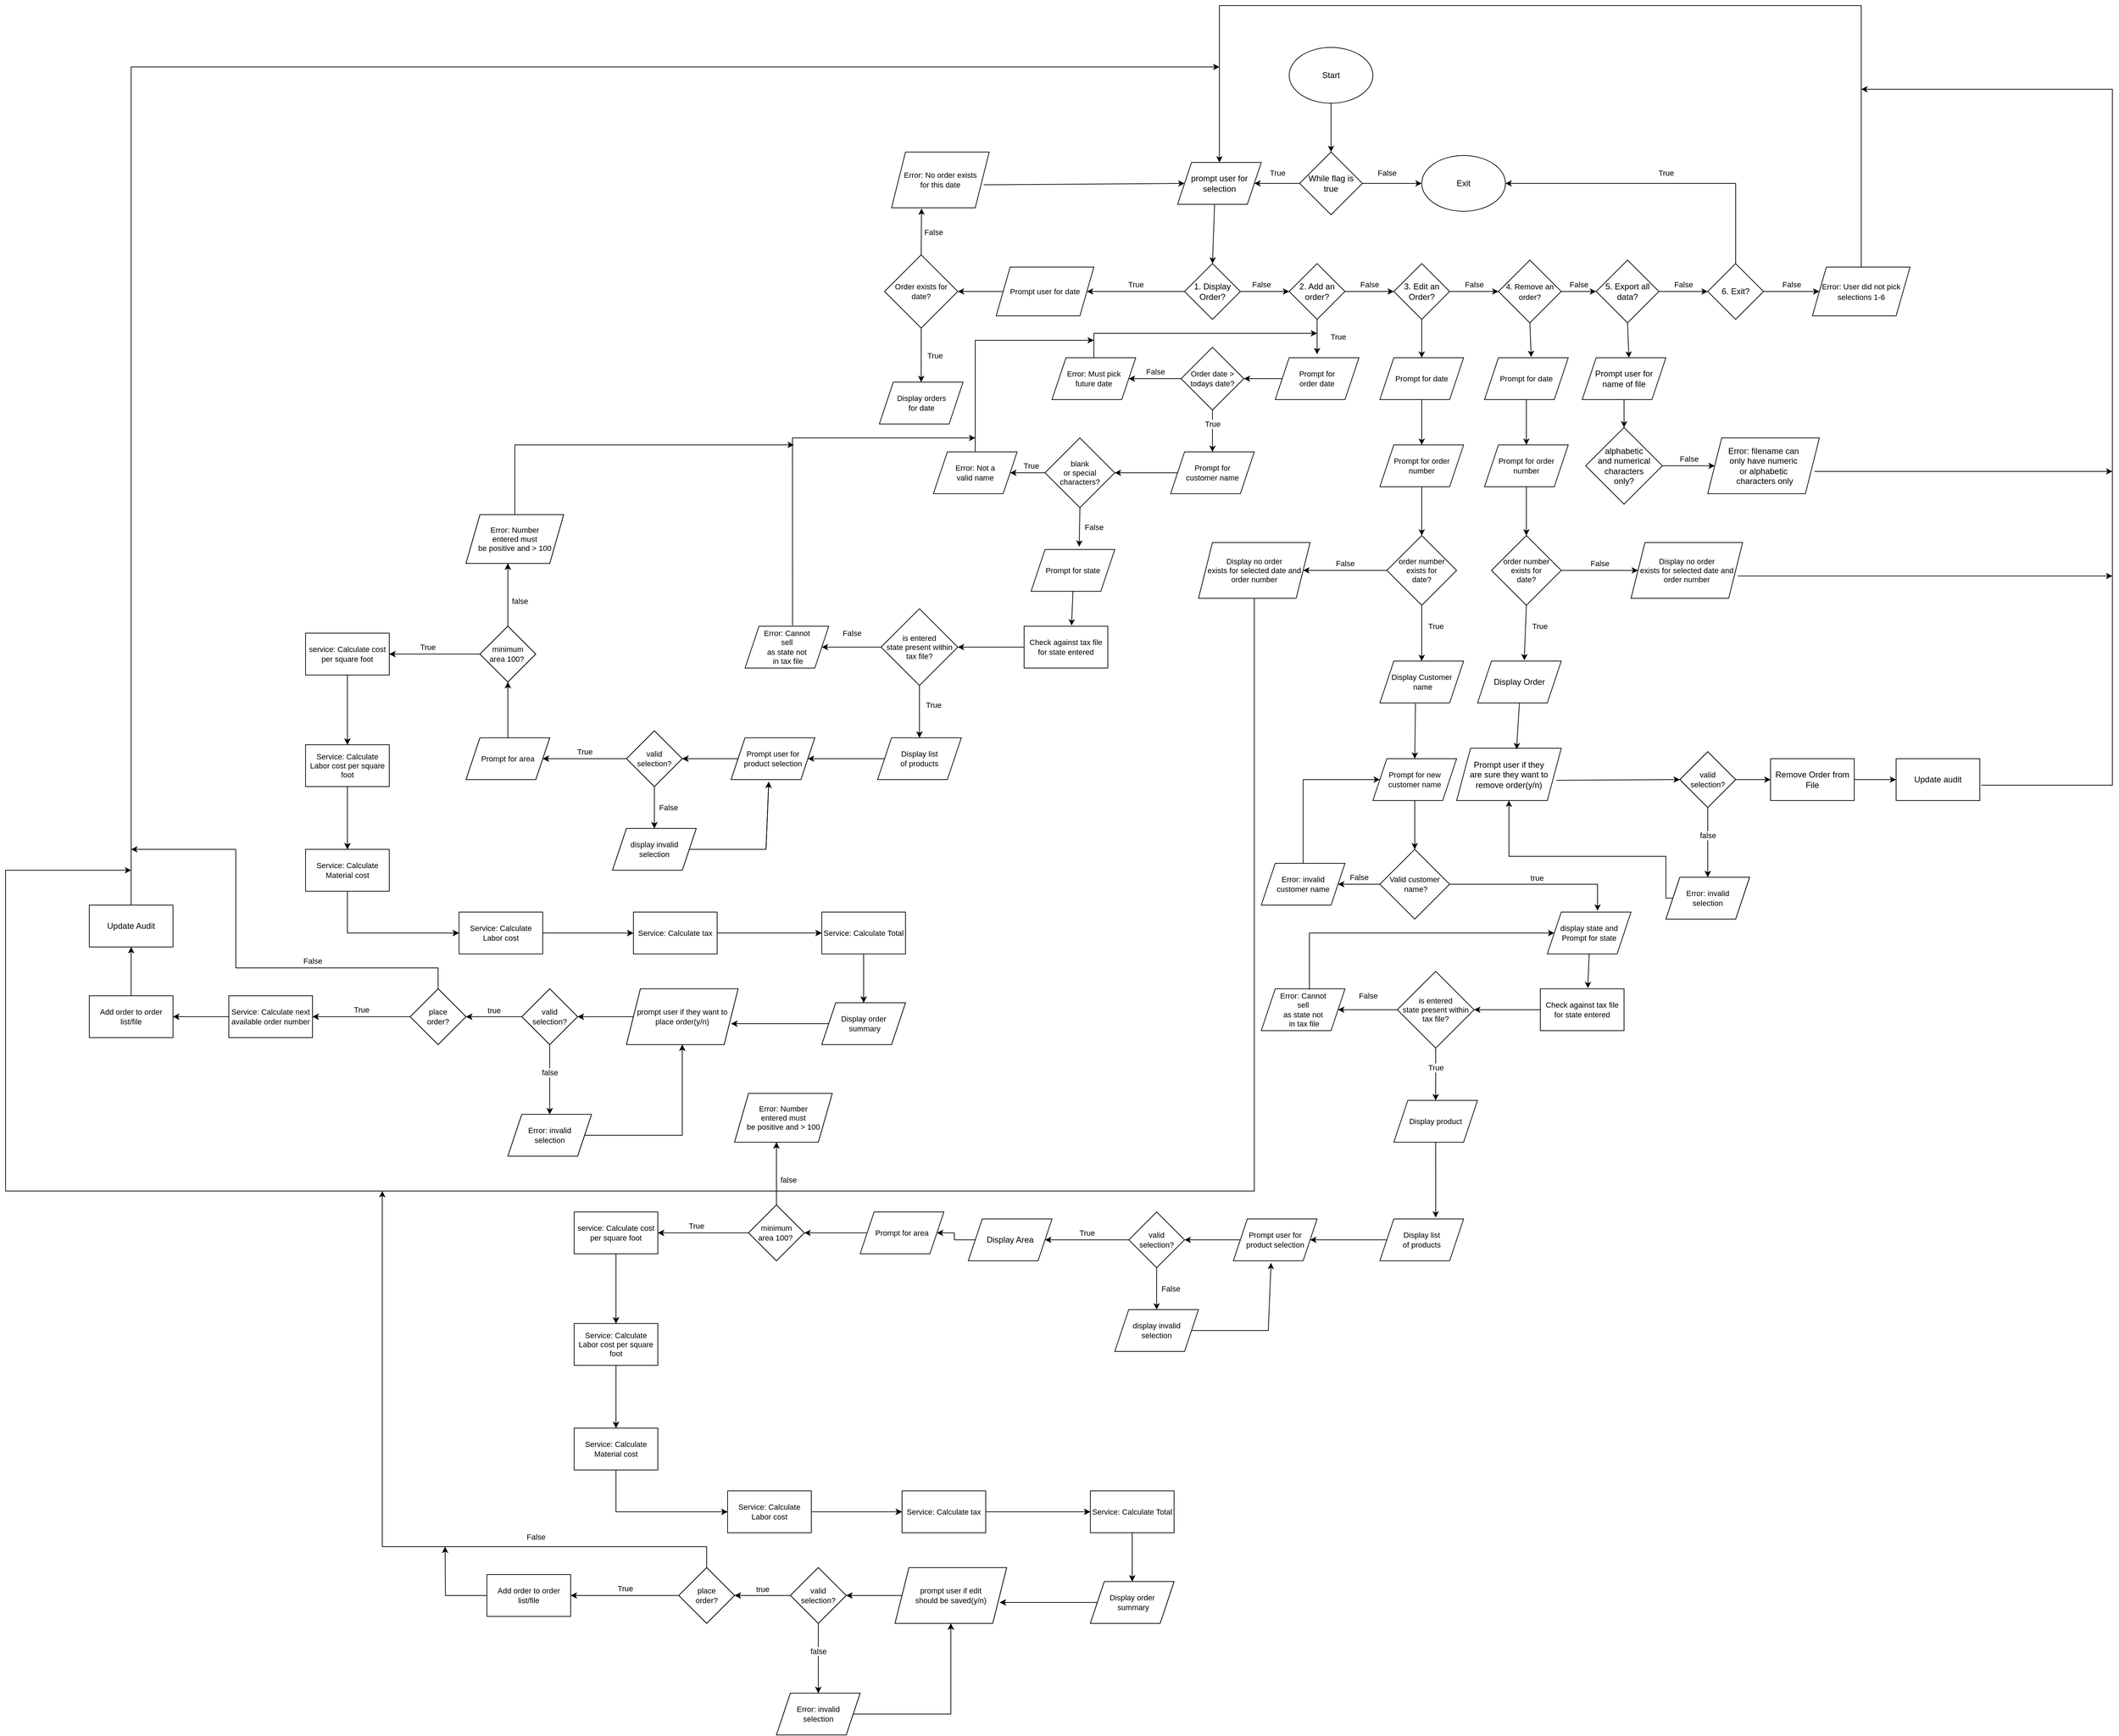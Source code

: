 <mxfile version="15.8.2" type="github">
  <diagram name="Page-1" id="edf60f1a-56cd-e834-aa8a-f176f3a09ee4">
    <mxGraphModel dx="4262" dy="1192" grid="1" gridSize="10" guides="1" tooltips="1" connect="1" arrows="1" fold="1" page="1" pageScale="1" pageWidth="1100" pageHeight="850" background="none" math="0" shadow="0">
      <root>
        <mxCell id="0" />
        <mxCell id="1" parent="0" />
        <mxCell id="WLESVQoLexFltELfVNAb-1" value="Start" style="ellipse;whiteSpace=wrap;html=1;" parent="1" vertex="1">
          <mxGeometry x="200" y="200" width="120" height="80" as="geometry" />
        </mxCell>
        <mxCell id="WLESVQoLexFltELfVNAb-2" value="" style="endArrow=classic;html=1;rounded=0;exitX=0.5;exitY=1;exitDx=0;exitDy=0;" parent="1" source="WLESVQoLexFltELfVNAb-1" target="WLESVQoLexFltELfVNAb-3" edge="1">
          <mxGeometry width="50" height="50" relative="1" as="geometry">
            <mxPoint x="310" y="440" as="sourcePoint" />
            <mxPoint x="260" y="370" as="targetPoint" />
          </mxGeometry>
        </mxCell>
        <mxCell id="WLESVQoLexFltELfVNAb-3" value="While flag is true" style="rhombus;whiteSpace=wrap;html=1;" parent="1" vertex="1">
          <mxGeometry x="215" y="350" width="90" height="90" as="geometry" />
        </mxCell>
        <mxCell id="WLESVQoLexFltELfVNAb-4" value="prompt user for selection" style="shape=parallelogram;perimeter=parallelogramPerimeter;whiteSpace=wrap;html=1;fixedSize=1;" parent="1" vertex="1">
          <mxGeometry x="40" y="365" width="120" height="60" as="geometry" />
        </mxCell>
        <mxCell id="WLESVQoLexFltELfVNAb-6" value="Exit" style="ellipse;whiteSpace=wrap;html=1;" parent="1" vertex="1">
          <mxGeometry x="390" y="355" width="120" height="80" as="geometry" />
        </mxCell>
        <mxCell id="WLESVQoLexFltELfVNAb-8" value="" style="endArrow=classic;html=1;rounded=0;exitX=0;exitY=0.5;exitDx=0;exitDy=0;entryX=1;entryY=0.5;entryDx=0;entryDy=0;" parent="1" source="WLESVQoLexFltELfVNAb-3" target="WLESVQoLexFltELfVNAb-4" edge="1">
          <mxGeometry relative="1" as="geometry">
            <mxPoint x="130" y="500" as="sourcePoint" />
            <mxPoint x="160" y="460" as="targetPoint" />
          </mxGeometry>
        </mxCell>
        <mxCell id="WLESVQoLexFltELfVNAb-9" value="True" style="edgeLabel;resizable=0;html=1;align=center;verticalAlign=middle;" parent="WLESVQoLexFltELfVNAb-8" connectable="0" vertex="1">
          <mxGeometry relative="1" as="geometry">
            <mxPoint y="-15" as="offset" />
          </mxGeometry>
        </mxCell>
        <mxCell id="WLESVQoLexFltELfVNAb-11" value="" style="endArrow=classic;html=1;rounded=0;entryX=0;entryY=0.5;entryDx=0;entryDy=0;exitX=1;exitY=0.5;exitDx=0;exitDy=0;" parent="1" source="WLESVQoLexFltELfVNAb-3" target="WLESVQoLexFltELfVNAb-6" edge="1">
          <mxGeometry relative="1" as="geometry">
            <mxPoint x="290" y="400" as="sourcePoint" />
            <mxPoint x="390" y="400" as="targetPoint" />
            <Array as="points">
              <mxPoint x="360" y="395" />
            </Array>
          </mxGeometry>
        </mxCell>
        <mxCell id="WLESVQoLexFltELfVNAb-12" value="False" style="edgeLabel;resizable=0;html=1;align=center;verticalAlign=middle;" parent="WLESVQoLexFltELfVNAb-11" connectable="0" vertex="1">
          <mxGeometry relative="1" as="geometry">
            <mxPoint x="-8" y="-15" as="offset" />
          </mxGeometry>
        </mxCell>
        <mxCell id="WLESVQoLexFltELfVNAb-14" value="" style="endArrow=classic;html=1;rounded=0;exitX=0.442;exitY=1;exitDx=0;exitDy=0;exitPerimeter=0;entryX=0.5;entryY=0;entryDx=0;entryDy=0;" parent="1" source="WLESVQoLexFltELfVNAb-4" target="WLESVQoLexFltELfVNAb-15" edge="1">
          <mxGeometry width="50" height="50" relative="1" as="geometry">
            <mxPoint x="60" y="520" as="sourcePoint" />
            <mxPoint x="93" y="500" as="targetPoint" />
          </mxGeometry>
        </mxCell>
        <mxCell id="WLESVQoLexFltELfVNAb-15" value="1. Display Order?" style="rhombus;whiteSpace=wrap;html=1;" parent="1" vertex="1">
          <mxGeometry x="50" y="510" width="80" height="80" as="geometry" />
        </mxCell>
        <mxCell id="WLESVQoLexFltELfVNAb-16" value="2. Add an order?" style="rhombus;whiteSpace=wrap;html=1;" parent="1" vertex="1">
          <mxGeometry x="200" y="510" width="80" height="80" as="geometry" />
        </mxCell>
        <mxCell id="WLESVQoLexFltELfVNAb-17" value="3. Edit an Order?" style="rhombus;whiteSpace=wrap;html=1;" parent="1" vertex="1">
          <mxGeometry x="350" y="510" width="80" height="80" as="geometry" />
        </mxCell>
        <mxCell id="WLESVQoLexFltELfVNAb-18" value="&lt;font style=&quot;font-size: 11px&quot;&gt;4. Remove an order?&lt;/font&gt;" style="rhombus;whiteSpace=wrap;html=1;" parent="1" vertex="1">
          <mxGeometry x="500" y="505" width="90" height="90" as="geometry" />
        </mxCell>
        <mxCell id="WLESVQoLexFltELfVNAb-19" value="5. Export all data?" style="rhombus;whiteSpace=wrap;html=1;" parent="1" vertex="1">
          <mxGeometry x="640" y="505" width="90" height="90" as="geometry" />
        </mxCell>
        <mxCell id="WLESVQoLexFltELfVNAb-22" value="" style="endArrow=classic;html=1;rounded=0;exitX=1;exitY=0.5;exitDx=0;exitDy=0;entryX=0;entryY=0.5;entryDx=0;entryDy=0;" parent="1" source="WLESVQoLexFltELfVNAb-15" target="WLESVQoLexFltELfVNAb-16" edge="1">
          <mxGeometry relative="1" as="geometry">
            <mxPoint x="120" y="590" as="sourcePoint" />
            <mxPoint x="220" y="590" as="targetPoint" />
          </mxGeometry>
        </mxCell>
        <mxCell id="WLESVQoLexFltELfVNAb-23" value="False" style="edgeLabel;resizable=0;html=1;align=center;verticalAlign=middle;" parent="WLESVQoLexFltELfVNAb-22" connectable="0" vertex="1">
          <mxGeometry relative="1" as="geometry">
            <mxPoint x="-5" y="-10" as="offset" />
          </mxGeometry>
        </mxCell>
        <mxCell id="WLESVQoLexFltELfVNAb-24" value="" style="endArrow=classic;html=1;rounded=0;exitX=1;exitY=0.5;exitDx=0;exitDy=0;entryX=0;entryY=0.5;entryDx=0;entryDy=0;" parent="1" source="WLESVQoLexFltELfVNAb-16" target="WLESVQoLexFltELfVNAb-17" edge="1">
          <mxGeometry relative="1" as="geometry">
            <mxPoint x="280" y="610" as="sourcePoint" />
            <mxPoint x="380" y="610" as="targetPoint" />
            <Array as="points">
              <mxPoint x="320" y="550" />
            </Array>
          </mxGeometry>
        </mxCell>
        <mxCell id="WLESVQoLexFltELfVNAb-25" value="False" style="edgeLabel;resizable=0;html=1;align=center;verticalAlign=middle;" parent="WLESVQoLexFltELfVNAb-24" connectable="0" vertex="1">
          <mxGeometry relative="1" as="geometry">
            <mxPoint y="-10" as="offset" />
          </mxGeometry>
        </mxCell>
        <mxCell id="WLESVQoLexFltELfVNAb-28" value="" style="endArrow=classic;html=1;rounded=0;exitX=1;exitY=0.5;exitDx=0;exitDy=0;entryX=0;entryY=0.5;entryDx=0;entryDy=0;" parent="1" source="WLESVQoLexFltELfVNAb-17" target="WLESVQoLexFltELfVNAb-18" edge="1">
          <mxGeometry relative="1" as="geometry">
            <mxPoint x="440" y="580" as="sourcePoint" />
            <mxPoint x="540" y="580" as="targetPoint" />
          </mxGeometry>
        </mxCell>
        <mxCell id="WLESVQoLexFltELfVNAb-29" value="False" style="edgeLabel;resizable=0;html=1;align=center;verticalAlign=middle;" parent="WLESVQoLexFltELfVNAb-28" connectable="0" vertex="1">
          <mxGeometry relative="1" as="geometry">
            <mxPoint y="-10" as="offset" />
          </mxGeometry>
        </mxCell>
        <mxCell id="WLESVQoLexFltELfVNAb-30" value="" style="endArrow=classic;html=1;rounded=0;exitX=1;exitY=0.5;exitDx=0;exitDy=0;entryX=0;entryY=0.5;entryDx=0;entryDy=0;" parent="1" source="WLESVQoLexFltELfVNAb-18" target="WLESVQoLexFltELfVNAb-19" edge="1">
          <mxGeometry relative="1" as="geometry">
            <mxPoint x="590" y="549.5" as="sourcePoint" />
            <mxPoint x="660" y="549.5" as="targetPoint" />
          </mxGeometry>
        </mxCell>
        <mxCell id="WLESVQoLexFltELfVNAb-31" value="False" style="edgeLabel;resizable=0;html=1;align=center;verticalAlign=middle;" parent="WLESVQoLexFltELfVNAb-30" connectable="0" vertex="1">
          <mxGeometry relative="1" as="geometry">
            <mxPoint y="-10" as="offset" />
          </mxGeometry>
        </mxCell>
        <mxCell id="WLESVQoLexFltELfVNAb-32" value="6. Exit?" style="rhombus;whiteSpace=wrap;html=1;" parent="1" vertex="1">
          <mxGeometry x="800" y="510" width="80" height="80" as="geometry" />
        </mxCell>
        <mxCell id="WLESVQoLexFltELfVNAb-33" value="" style="endArrow=classic;html=1;rounded=0;exitX=1;exitY=0.5;exitDx=0;exitDy=0;entryX=0;entryY=0.5;entryDx=0;entryDy=0;" parent="1" source="WLESVQoLexFltELfVNAb-19" target="WLESVQoLexFltELfVNAb-32" edge="1">
          <mxGeometry relative="1" as="geometry">
            <mxPoint x="740" y="610" as="sourcePoint" />
            <mxPoint x="840" y="610" as="targetPoint" />
          </mxGeometry>
        </mxCell>
        <mxCell id="WLESVQoLexFltELfVNAb-34" value="False" style="edgeLabel;resizable=0;html=1;align=center;verticalAlign=middle;" parent="WLESVQoLexFltELfVNAb-33" connectable="0" vertex="1">
          <mxGeometry relative="1" as="geometry">
            <mxPoint y="-10" as="offset" />
          </mxGeometry>
        </mxCell>
        <mxCell id="WLESVQoLexFltELfVNAb-38" value="" style="endArrow=classic;html=1;rounded=0;exitX=1;exitY=0.5;exitDx=0;exitDy=0;entryX=0;entryY=0.5;entryDx=0;entryDy=0;" parent="1" source="WLESVQoLexFltELfVNAb-32" target="WLESVQoLexFltELfVNAb-41" edge="1">
          <mxGeometry relative="1" as="geometry">
            <mxPoint x="890" y="550" as="sourcePoint" />
            <mxPoint x="990" y="550" as="targetPoint" />
          </mxGeometry>
        </mxCell>
        <mxCell id="WLESVQoLexFltELfVNAb-39" value="False" style="edgeLabel;resizable=0;html=1;align=center;verticalAlign=middle;" parent="WLESVQoLexFltELfVNAb-38" connectable="0" vertex="1">
          <mxGeometry relative="1" as="geometry">
            <mxPoint y="-10" as="offset" />
          </mxGeometry>
        </mxCell>
        <mxCell id="WLESVQoLexFltELfVNAb-40" value="" style="endArrow=classic;html=1;rounded=0;exitX=0.5;exitY=0;exitDx=0;exitDy=0;entryX=1;entryY=0.5;entryDx=0;entryDy=0;" parent="1" source="WLESVQoLexFltELfVNAb-32" target="WLESVQoLexFltELfVNAb-6" edge="1">
          <mxGeometry width="50" height="50" relative="1" as="geometry">
            <mxPoint x="840" y="475" as="sourcePoint" />
            <mxPoint x="840" y="390" as="targetPoint" />
            <Array as="points">
              <mxPoint x="840" y="395" />
            </Array>
          </mxGeometry>
        </mxCell>
        <mxCell id="WLESVQoLexFltELfVNAb-48" value="True" style="edgeLabel;html=1;align=center;verticalAlign=middle;resizable=0;points=[];fontSize=11;" parent="WLESVQoLexFltELfVNAb-40" vertex="1" connectable="0">
          <mxGeometry x="-0.24" y="3" relative="1" as="geometry">
            <mxPoint x="-46" y="-18" as="offset" />
          </mxGeometry>
        </mxCell>
        <mxCell id="WLESVQoLexFltELfVNAb-41" value="&lt;font style=&quot;font-size: 11px&quot;&gt;Error: User did not pick selections 1-6&lt;/font&gt;" style="shape=parallelogram;perimeter=parallelogramPerimeter;whiteSpace=wrap;html=1;fixedSize=1;" parent="1" vertex="1">
          <mxGeometry x="950" y="515" width="140" height="70" as="geometry" />
        </mxCell>
        <mxCell id="WLESVQoLexFltELfVNAb-44" value="" style="endArrow=classic;html=1;rounded=0;fontSize=11;exitX=0.5;exitY=0;exitDx=0;exitDy=0;entryX=0.5;entryY=0;entryDx=0;entryDy=0;" parent="1" source="WLESVQoLexFltELfVNAb-41" target="WLESVQoLexFltELfVNAb-4" edge="1">
          <mxGeometry width="50" height="50" relative="1" as="geometry">
            <mxPoint x="1010" y="460" as="sourcePoint" />
            <mxPoint x="80" y="150" as="targetPoint" />
            <Array as="points">
              <mxPoint x="1020" y="140" />
              <mxPoint x="100" y="140" />
            </Array>
          </mxGeometry>
        </mxCell>
        <mxCell id="WLESVQoLexFltELfVNAb-46" value="" style="endArrow=classic;html=1;rounded=0;fontSize=11;exitX=0;exitY=0.5;exitDx=0;exitDy=0;entryX=1;entryY=0.5;entryDx=0;entryDy=0;" parent="1" source="WLESVQoLexFltELfVNAb-15" target="WLESVQoLexFltELfVNAb-49" edge="1">
          <mxGeometry relative="1" as="geometry">
            <mxPoint x="-130" y="549.5" as="sourcePoint" />
            <mxPoint x="-70" y="550" as="targetPoint" />
          </mxGeometry>
        </mxCell>
        <mxCell id="WLESVQoLexFltELfVNAb-47" value="True" style="edgeLabel;resizable=0;html=1;align=center;verticalAlign=middle;fontSize=11;" parent="WLESVQoLexFltELfVNAb-46" connectable="0" vertex="1">
          <mxGeometry relative="1" as="geometry">
            <mxPoint y="-10" as="offset" />
          </mxGeometry>
        </mxCell>
        <mxCell id="WLESVQoLexFltELfVNAb-49" value="Prompt user for date" style="shape=parallelogram;perimeter=parallelogramPerimeter;whiteSpace=wrap;html=1;fixedSize=1;fontSize=11;" parent="1" vertex="1">
          <mxGeometry x="-220" y="515" width="140" height="70" as="geometry" />
        </mxCell>
        <mxCell id="WLESVQoLexFltELfVNAb-50" value="Order exists for date?" style="rhombus;whiteSpace=wrap;html=1;fontSize=11;" parent="1" vertex="1">
          <mxGeometry x="-380" y="497.5" width="105" height="105" as="geometry" />
        </mxCell>
        <mxCell id="WLESVQoLexFltELfVNAb-51" value="" style="endArrow=classic;html=1;rounded=0;fontSize=11;exitX=0;exitY=0.5;exitDx=0;exitDy=0;entryX=1;entryY=0.5;entryDx=0;entryDy=0;" parent="1" source="WLESVQoLexFltELfVNAb-49" target="WLESVQoLexFltELfVNAb-50" edge="1">
          <mxGeometry width="50" height="50" relative="1" as="geometry">
            <mxPoint x="-250" y="550" as="sourcePoint" />
            <mxPoint x="-200" y="490" as="targetPoint" />
          </mxGeometry>
        </mxCell>
        <mxCell id="WLESVQoLexFltELfVNAb-52" value="" style="endArrow=classic;html=1;rounded=0;fontSize=11;exitX=0.5;exitY=1;exitDx=0;exitDy=0;entryX=0.5;entryY=0;entryDx=0;entryDy=0;" parent="1" source="WLESVQoLexFltELfVNAb-50" target="WLESVQoLexFltELfVNAb-61" edge="1">
          <mxGeometry relative="1" as="geometry">
            <mxPoint x="-330" y="640" as="sourcePoint" />
            <mxPoint x="-330" y="680" as="targetPoint" />
          </mxGeometry>
        </mxCell>
        <mxCell id="WLESVQoLexFltELfVNAb-53" value="True" style="edgeLabel;resizable=0;html=1;align=center;verticalAlign=middle;fontSize=11;" parent="WLESVQoLexFltELfVNAb-52" connectable="0" vertex="1">
          <mxGeometry relative="1" as="geometry">
            <mxPoint x="19" as="offset" />
          </mxGeometry>
        </mxCell>
        <mxCell id="WLESVQoLexFltELfVNAb-56" value="Error: No order exists &lt;br&gt;for this date" style="shape=parallelogram;perimeter=parallelogramPerimeter;whiteSpace=wrap;html=1;fixedSize=1;fontSize=11;" parent="1" vertex="1">
          <mxGeometry x="-370" y="350" width="140" height="80" as="geometry" />
        </mxCell>
        <mxCell id="WLESVQoLexFltELfVNAb-58" value="" style="endArrow=classic;html=1;rounded=0;fontSize=11;exitX=0.5;exitY=0;exitDx=0;exitDy=0;entryX=0.307;entryY=1.013;entryDx=0;entryDy=0;entryPerimeter=0;" parent="1" source="WLESVQoLexFltELfVNAb-50" target="WLESVQoLexFltELfVNAb-56" edge="1">
          <mxGeometry relative="1" as="geometry">
            <mxPoint x="-290" y="460" as="sourcePoint" />
            <mxPoint x="-190" y="460" as="targetPoint" />
          </mxGeometry>
        </mxCell>
        <mxCell id="WLESVQoLexFltELfVNAb-59" value="False" style="edgeLabel;resizable=0;html=1;align=center;verticalAlign=middle;fontSize=11;" parent="WLESVQoLexFltELfVNAb-58" connectable="0" vertex="1">
          <mxGeometry relative="1" as="geometry">
            <mxPoint x="17" as="offset" />
          </mxGeometry>
        </mxCell>
        <mxCell id="WLESVQoLexFltELfVNAb-60" value="" style="endArrow=classic;html=1;rounded=0;fontSize=11;exitX=0.943;exitY=0.588;exitDx=0;exitDy=0;exitPerimeter=0;entryX=0;entryY=0.5;entryDx=0;entryDy=0;" parent="1" source="WLESVQoLexFltELfVNAb-56" target="WLESVQoLexFltELfVNAb-4" edge="1">
          <mxGeometry width="50" height="50" relative="1" as="geometry">
            <mxPoint x="-175" y="390" as="sourcePoint" />
            <mxPoint x="-125" y="340" as="targetPoint" />
          </mxGeometry>
        </mxCell>
        <mxCell id="WLESVQoLexFltELfVNAb-61" value="Display orders &lt;br&gt;for date" style="shape=parallelogram;perimeter=parallelogramPerimeter;whiteSpace=wrap;html=1;fixedSize=1;fontSize=11;" parent="1" vertex="1">
          <mxGeometry x="-387.5" y="680" width="120" height="60" as="geometry" />
        </mxCell>
        <mxCell id="WLESVQoLexFltELfVNAb-62" value="" style="endArrow=classic;html=1;rounded=0;fontSize=11;exitX=0.5;exitY=1;exitDx=0;exitDy=0;" parent="1" source="WLESVQoLexFltELfVNAb-16" edge="1">
          <mxGeometry relative="1" as="geometry">
            <mxPoint x="240" y="620" as="sourcePoint" />
            <mxPoint x="240" y="640" as="targetPoint" />
          </mxGeometry>
        </mxCell>
        <mxCell id="WLESVQoLexFltELfVNAb-63" value="True" style="edgeLabel;resizable=0;html=1;align=center;verticalAlign=middle;fontSize=11;" parent="WLESVQoLexFltELfVNAb-62" connectable="0" vertex="1">
          <mxGeometry relative="1" as="geometry">
            <mxPoint x="30" as="offset" />
          </mxGeometry>
        </mxCell>
        <mxCell id="WLESVQoLexFltELfVNAb-64" value="Prompt for &lt;br&gt;order date" style="shape=parallelogram;perimeter=parallelogramPerimeter;whiteSpace=wrap;html=1;fixedSize=1;fontSize=11;" parent="1" vertex="1">
          <mxGeometry x="180" y="645" width="120" height="60" as="geometry" />
        </mxCell>
        <mxCell id="WLESVQoLexFltELfVNAb-65" value="Order date &amp;gt; todays date?" style="rhombus;whiteSpace=wrap;html=1;fontSize=11;" parent="1" vertex="1">
          <mxGeometry x="45" y="630" width="90" height="90" as="geometry" />
        </mxCell>
        <mxCell id="WLESVQoLexFltELfVNAb-66" value="Prompt for &lt;br&gt;customer name" style="shape=parallelogram;perimeter=parallelogramPerimeter;whiteSpace=wrap;html=1;fixedSize=1;fontSize=11;" parent="1" vertex="1">
          <mxGeometry x="30" y="780" width="120" height="60" as="geometry" />
        </mxCell>
        <mxCell id="WLESVQoLexFltELfVNAb-67" value="" style="endArrow=classic;html=1;rounded=0;fontSize=11;entryX=1;entryY=0.5;entryDx=0;entryDy=0;exitX=0;exitY=0.5;exitDx=0;exitDy=0;" parent="1" source="WLESVQoLexFltELfVNAb-64" target="WLESVQoLexFltELfVNAb-65" edge="1">
          <mxGeometry width="50" height="50" relative="1" as="geometry">
            <mxPoint x="110" y="720" as="sourcePoint" />
            <mxPoint x="160" y="670" as="targetPoint" />
          </mxGeometry>
        </mxCell>
        <mxCell id="WLESVQoLexFltELfVNAb-68" value="" style="endArrow=classic;html=1;rounded=0;fontSize=11;exitX=0.5;exitY=1;exitDx=0;exitDy=0;entryX=0.5;entryY=0;entryDx=0;entryDy=0;" parent="1" source="WLESVQoLexFltELfVNAb-65" target="WLESVQoLexFltELfVNAb-66" edge="1">
          <mxGeometry relative="1" as="geometry">
            <mxPoint x="60" y="740" as="sourcePoint" />
            <mxPoint x="160" y="740" as="targetPoint" />
          </mxGeometry>
        </mxCell>
        <mxCell id="WLESVQoLexFltELfVNAb-69" value="True" style="edgeLabel;resizable=0;html=1;align=center;verticalAlign=middle;fontSize=11;" parent="WLESVQoLexFltELfVNAb-68" connectable="0" vertex="1">
          <mxGeometry relative="1" as="geometry">
            <mxPoint y="-10" as="offset" />
          </mxGeometry>
        </mxCell>
        <mxCell id="WLESVQoLexFltELfVNAb-70" value="" style="endArrow=classic;html=1;rounded=0;fontSize=11;exitX=0;exitY=0.5;exitDx=0;exitDy=0;entryX=1;entryY=0.5;entryDx=0;entryDy=0;" parent="1" source="WLESVQoLexFltELfVNAb-65" target="WLESVQoLexFltELfVNAb-72" edge="1">
          <mxGeometry relative="1" as="geometry">
            <mxPoint x="-70" y="720" as="sourcePoint" />
            <mxPoint x="30" y="720" as="targetPoint" />
          </mxGeometry>
        </mxCell>
        <mxCell id="WLESVQoLexFltELfVNAb-71" value="False" style="edgeLabel;resizable=0;html=1;align=center;verticalAlign=middle;fontSize=11;" parent="WLESVQoLexFltELfVNAb-70" connectable="0" vertex="1">
          <mxGeometry relative="1" as="geometry">
            <mxPoint y="-10" as="offset" />
          </mxGeometry>
        </mxCell>
        <mxCell id="WLESVQoLexFltELfVNAb-72" value="Error: Must pick &lt;br&gt;future date" style="shape=parallelogram;perimeter=parallelogramPerimeter;whiteSpace=wrap;html=1;fixedSize=1;fontSize=11;" parent="1" vertex="1">
          <mxGeometry x="-140" y="645" width="120" height="60" as="geometry" />
        </mxCell>
        <mxCell id="WLESVQoLexFltELfVNAb-73" value="" style="endArrow=classic;html=1;rounded=0;fontSize=11;exitX=0.5;exitY=0;exitDx=0;exitDy=0;" parent="1" source="WLESVQoLexFltELfVNAb-72" edge="1">
          <mxGeometry width="50" height="50" relative="1" as="geometry">
            <mxPoint x="-60" y="620" as="sourcePoint" />
            <mxPoint x="240" y="610" as="targetPoint" />
            <Array as="points">
              <mxPoint x="-80" y="610" />
            </Array>
          </mxGeometry>
        </mxCell>
        <mxCell id="WLESVQoLexFltELfVNAb-74" value="blank &lt;br&gt;or special characters?" style="rhombus;whiteSpace=wrap;html=1;fontSize=11;" parent="1" vertex="1">
          <mxGeometry x="-150" y="760" width="100" height="100" as="geometry" />
        </mxCell>
        <mxCell id="WLESVQoLexFltELfVNAb-75" value="" style="endArrow=classic;html=1;rounded=0;fontSize=11;entryX=1;entryY=0.5;entryDx=0;entryDy=0;exitX=0;exitY=0.5;exitDx=0;exitDy=0;" parent="1" source="WLESVQoLexFltELfVNAb-66" target="WLESVQoLexFltELfVNAb-74" edge="1">
          <mxGeometry width="50" height="50" relative="1" as="geometry">
            <mxPoint x="-60" y="880" as="sourcePoint" />
            <mxPoint x="-10" y="830" as="targetPoint" />
          </mxGeometry>
        </mxCell>
        <mxCell id="WLESVQoLexFltELfVNAb-76" value="" style="endArrow=classic;html=1;rounded=0;fontSize=11;exitX=0;exitY=0.5;exitDx=0;exitDy=0;entryX=1;entryY=0.5;entryDx=0;entryDy=0;" parent="1" source="WLESVQoLexFltELfVNAb-74" target="WLESVQoLexFltELfVNAb-78" edge="1">
          <mxGeometry relative="1" as="geometry">
            <mxPoint x="-290" y="839" as="sourcePoint" />
            <mxPoint x="-200" y="810" as="targetPoint" />
          </mxGeometry>
        </mxCell>
        <mxCell id="WLESVQoLexFltELfVNAb-77" value="True" style="edgeLabel;resizable=0;html=1;align=center;verticalAlign=middle;fontSize=11;" parent="WLESVQoLexFltELfVNAb-76" connectable="0" vertex="1">
          <mxGeometry relative="1" as="geometry">
            <mxPoint x="5" y="-10" as="offset" />
          </mxGeometry>
        </mxCell>
        <mxCell id="WLESVQoLexFltELfVNAb-78" value="Error: Not a &lt;br&gt;valid name" style="shape=parallelogram;perimeter=parallelogramPerimeter;whiteSpace=wrap;html=1;fixedSize=1;fontSize=11;" parent="1" vertex="1">
          <mxGeometry x="-310" y="780" width="120" height="60" as="geometry" />
        </mxCell>
        <mxCell id="WLESVQoLexFltELfVNAb-79" value="" style="endArrow=classic;html=1;rounded=0;fontSize=11;exitX=0.5;exitY=0;exitDx=0;exitDy=0;" parent="1" source="WLESVQoLexFltELfVNAb-78" edge="1">
          <mxGeometry width="50" height="50" relative="1" as="geometry">
            <mxPoint x="-250" y="755" as="sourcePoint" />
            <mxPoint x="-80" y="620" as="targetPoint" />
            <Array as="points">
              <mxPoint x="-250" y="620" />
            </Array>
          </mxGeometry>
        </mxCell>
        <mxCell id="WLESVQoLexFltELfVNAb-81" value="" style="endArrow=classic;html=1;rounded=0;fontSize=11;exitX=0.5;exitY=1;exitDx=0;exitDy=0;entryX=0.575;entryY=-0.067;entryDx=0;entryDy=0;entryPerimeter=0;" parent="1" source="WLESVQoLexFltELfVNAb-74" target="WLESVQoLexFltELfVNAb-83" edge="1">
          <mxGeometry relative="1" as="geometry">
            <mxPoint x="-120" y="895" as="sourcePoint" />
            <mxPoint x="-100" y="920" as="targetPoint" />
          </mxGeometry>
        </mxCell>
        <mxCell id="WLESVQoLexFltELfVNAb-82" value="False" style="edgeLabel;resizable=0;html=1;align=center;verticalAlign=middle;fontSize=11;" parent="WLESVQoLexFltELfVNAb-81" connectable="0" vertex="1">
          <mxGeometry relative="1" as="geometry">
            <mxPoint x="20" as="offset" />
          </mxGeometry>
        </mxCell>
        <mxCell id="WLESVQoLexFltELfVNAb-83" value="Prompt for state" style="shape=parallelogram;perimeter=parallelogramPerimeter;whiteSpace=wrap;html=1;fixedSize=1;fontSize=11;" parent="1" vertex="1">
          <mxGeometry x="-170" y="920" width="120" height="60" as="geometry" />
        </mxCell>
        <mxCell id="WLESVQoLexFltELfVNAb-84" value="is entered &lt;br&gt;state present within tax file?" style="rhombus;whiteSpace=wrap;html=1;fontSize=11;" parent="1" vertex="1">
          <mxGeometry x="-385" y="1005" width="110" height="110" as="geometry" />
        </mxCell>
        <mxCell id="WLESVQoLexFltELfVNAb-85" value="Check against tax file for state entered" style="rounded=0;whiteSpace=wrap;html=1;fontSize=11;" parent="1" vertex="1">
          <mxGeometry x="-180" y="1030" width="120" height="60" as="geometry" />
        </mxCell>
        <mxCell id="WLESVQoLexFltELfVNAb-86" value="" style="endArrow=classic;html=1;rounded=0;fontSize=11;exitX=0.5;exitY=1;exitDx=0;exitDy=0;entryX=0.567;entryY=-0.017;entryDx=0;entryDy=0;entryPerimeter=0;" parent="1" source="WLESVQoLexFltELfVNAb-83" target="WLESVQoLexFltELfVNAb-85" edge="1">
          <mxGeometry width="50" height="50" relative="1" as="geometry">
            <mxPoint x="-105" y="1020" as="sourcePoint" />
            <mxPoint x="-55" y="970" as="targetPoint" />
          </mxGeometry>
        </mxCell>
        <mxCell id="WLESVQoLexFltELfVNAb-87" value="" style="endArrow=classic;html=1;rounded=0;fontSize=11;entryX=1;entryY=0.5;entryDx=0;entryDy=0;exitX=0;exitY=0.5;exitDx=0;exitDy=0;" parent="1" source="WLESVQoLexFltELfVNAb-85" target="WLESVQoLexFltELfVNAb-84" edge="1">
          <mxGeometry width="50" height="50" relative="1" as="geometry">
            <mxPoint x="-290" y="1120" as="sourcePoint" />
            <mxPoint x="-240" y="1070" as="targetPoint" />
          </mxGeometry>
        </mxCell>
        <mxCell id="WLESVQoLexFltELfVNAb-88" value="" style="endArrow=classic;html=1;rounded=0;fontSize=11;exitX=0.5;exitY=1;exitDx=0;exitDy=0;entryX=0.5;entryY=0;entryDx=0;entryDy=0;" parent="1" source="WLESVQoLexFltELfVNAb-84" target="WLESVQoLexFltELfVNAb-94" edge="1">
          <mxGeometry relative="1" as="geometry">
            <mxPoint x="-350" y="1160" as="sourcePoint" />
            <mxPoint x="-330" y="1180" as="targetPoint" />
          </mxGeometry>
        </mxCell>
        <mxCell id="WLESVQoLexFltELfVNAb-89" value="True" style="edgeLabel;resizable=0;html=1;align=center;verticalAlign=middle;fontSize=11;" parent="WLESVQoLexFltELfVNAb-88" connectable="0" vertex="1">
          <mxGeometry relative="1" as="geometry">
            <mxPoint x="20" y="-10" as="offset" />
          </mxGeometry>
        </mxCell>
        <mxCell id="WLESVQoLexFltELfVNAb-90" value="" style="endArrow=classic;html=1;rounded=0;fontSize=11;exitX=0;exitY=0.5;exitDx=0;exitDy=0;" parent="1" source="WLESVQoLexFltELfVNAb-84" target="WLESVQoLexFltELfVNAb-92" edge="1">
          <mxGeometry relative="1" as="geometry">
            <mxPoint x="-540" y="1070" as="sourcePoint" />
            <mxPoint x="-470" y="1060" as="targetPoint" />
          </mxGeometry>
        </mxCell>
        <mxCell id="WLESVQoLexFltELfVNAb-91" value="False" style="edgeLabel;resizable=0;html=1;align=center;verticalAlign=middle;fontSize=11;" parent="WLESVQoLexFltELfVNAb-90" connectable="0" vertex="1">
          <mxGeometry relative="1" as="geometry">
            <mxPoint y="-20" as="offset" />
          </mxGeometry>
        </mxCell>
        <mxCell id="WH_qL8bAJBr36jCPPk6z-4" value="False" style="edgeLabel;resizable=0;html=1;align=center;verticalAlign=middle;fontSize=11;" connectable="0" vertex="1" parent="WLESVQoLexFltELfVNAb-90">
          <mxGeometry relative="1" as="geometry">
            <mxPoint y="-20" as="offset" />
          </mxGeometry>
        </mxCell>
        <mxCell id="WLESVQoLexFltELfVNAb-92" value="Error: Cannot &lt;br&gt;sell &lt;br&gt;as state not&lt;br&gt;&amp;nbsp;in tax file" style="shape=parallelogram;perimeter=parallelogramPerimeter;whiteSpace=wrap;html=1;fixedSize=1;fontSize=11;" parent="1" vertex="1">
          <mxGeometry x="-580" y="1030" width="120" height="60" as="geometry" />
        </mxCell>
        <mxCell id="WLESVQoLexFltELfVNAb-93" value="" style="endArrow=classic;html=1;rounded=0;fontSize=11;exitX=0.567;exitY=-0.017;exitDx=0;exitDy=0;exitPerimeter=0;" parent="1" source="WLESVQoLexFltELfVNAb-92" edge="1">
          <mxGeometry width="50" height="50" relative="1" as="geometry">
            <mxPoint x="-480" y="980" as="sourcePoint" />
            <mxPoint x="-250" y="760" as="targetPoint" />
            <Array as="points">
              <mxPoint x="-512" y="760" />
            </Array>
          </mxGeometry>
        </mxCell>
        <mxCell id="WLESVQoLexFltELfVNAb-94" value="Display list &lt;br&gt;of products" style="shape=parallelogram;perimeter=parallelogramPerimeter;whiteSpace=wrap;html=1;fixedSize=1;fontSize=11;" parent="1" vertex="1">
          <mxGeometry x="-390" y="1190" width="120" height="60" as="geometry" />
        </mxCell>
        <mxCell id="WLESVQoLexFltELfVNAb-95" value="Prompt user for &lt;br&gt;product selection" style="shape=parallelogram;perimeter=parallelogramPerimeter;whiteSpace=wrap;html=1;fixedSize=1;fontSize=11;" parent="1" vertex="1">
          <mxGeometry x="-600" y="1190" width="120" height="60" as="geometry" />
        </mxCell>
        <mxCell id="WLESVQoLexFltELfVNAb-96" value="" style="endArrow=classic;html=1;rounded=0;fontSize=11;exitX=0;exitY=0.5;exitDx=0;exitDy=0;entryX=1;entryY=0.5;entryDx=0;entryDy=0;" parent="1" source="WLESVQoLexFltELfVNAb-94" target="WLESVQoLexFltELfVNAb-95" edge="1">
          <mxGeometry width="50" height="50" relative="1" as="geometry">
            <mxPoint x="-460" y="1210" as="sourcePoint" />
            <mxPoint x="-410" y="1160" as="targetPoint" />
          </mxGeometry>
        </mxCell>
        <mxCell id="WLESVQoLexFltELfVNAb-97" value="valid &lt;br&gt;selection?" style="rhombus;whiteSpace=wrap;html=1;fontSize=11;" parent="1" vertex="1">
          <mxGeometry x="-750" y="1180" width="80" height="80" as="geometry" />
        </mxCell>
        <mxCell id="WLESVQoLexFltELfVNAb-98" value="display invalid &lt;br&gt;selection" style="shape=parallelogram;perimeter=parallelogramPerimeter;whiteSpace=wrap;html=1;fixedSize=1;fontSize=11;" parent="1" vertex="1">
          <mxGeometry x="-770" y="1320" width="120" height="60" as="geometry" />
        </mxCell>
        <mxCell id="WLESVQoLexFltELfVNAb-101" value="" style="endArrow=classic;html=1;rounded=0;fontSize=11;exitX=0;exitY=0.5;exitDx=0;exitDy=0;entryX=1;entryY=0.5;entryDx=0;entryDy=0;" parent="1" source="WLESVQoLexFltELfVNAb-97" target="WLESVQoLexFltELfVNAb-107" edge="1">
          <mxGeometry relative="1" as="geometry">
            <mxPoint x="-910" y="1249" as="sourcePoint" />
            <mxPoint x="-860" y="1220" as="targetPoint" />
          </mxGeometry>
        </mxCell>
        <mxCell id="WLESVQoLexFltELfVNAb-102" value="True" style="edgeLabel;resizable=0;html=1;align=center;verticalAlign=middle;fontSize=11;" parent="WLESVQoLexFltELfVNAb-101" connectable="0" vertex="1">
          <mxGeometry relative="1" as="geometry">
            <mxPoint y="-10" as="offset" />
          </mxGeometry>
        </mxCell>
        <mxCell id="WLESVQoLexFltELfVNAb-103" value="" style="endArrow=classic;html=1;rounded=0;fontSize=11;exitX=0.5;exitY=1;exitDx=0;exitDy=0;entryX=0.5;entryY=0;entryDx=0;entryDy=0;" parent="1" source="WLESVQoLexFltELfVNAb-97" target="WLESVQoLexFltELfVNAb-98" edge="1">
          <mxGeometry relative="1" as="geometry">
            <mxPoint x="-710" y="1274" as="sourcePoint" />
            <mxPoint x="-610" y="1274" as="targetPoint" />
          </mxGeometry>
        </mxCell>
        <mxCell id="WLESVQoLexFltELfVNAb-104" value="False" style="edgeLabel;resizable=0;html=1;align=center;verticalAlign=middle;fontSize=11;" parent="WLESVQoLexFltELfVNAb-103" connectable="0" vertex="1">
          <mxGeometry relative="1" as="geometry">
            <mxPoint x="20" as="offset" />
          </mxGeometry>
        </mxCell>
        <mxCell id="WLESVQoLexFltELfVNAb-105" value="" style="endArrow=classic;html=1;rounded=0;fontSize=11;exitX=1;exitY=0.5;exitDx=0;exitDy=0;entryX=0.45;entryY=1.05;entryDx=0;entryDy=0;entryPerimeter=0;" parent="1" source="WLESVQoLexFltELfVNAb-98" target="WLESVQoLexFltELfVNAb-95" edge="1">
          <mxGeometry width="50" height="50" relative="1" as="geometry">
            <mxPoint x="-630" y="1350" as="sourcePoint" />
            <mxPoint x="-550" y="1350" as="targetPoint" />
            <Array as="points">
              <mxPoint x="-550" y="1350" />
            </Array>
          </mxGeometry>
        </mxCell>
        <mxCell id="WLESVQoLexFltELfVNAb-106" value="" style="endArrow=classic;html=1;rounded=0;fontSize=11;exitX=0;exitY=0.5;exitDx=0;exitDy=0;entryX=1;entryY=0.5;entryDx=0;entryDy=0;" parent="1" source="WLESVQoLexFltELfVNAb-95" target="WLESVQoLexFltELfVNAb-97" edge="1">
          <mxGeometry width="50" height="50" relative="1" as="geometry">
            <mxPoint x="-650" y="1200" as="sourcePoint" />
            <mxPoint x="-600" y="1150" as="targetPoint" />
          </mxGeometry>
        </mxCell>
        <mxCell id="WLESVQoLexFltELfVNAb-107" value="Prompt for area" style="shape=parallelogram;perimeter=parallelogramPerimeter;whiteSpace=wrap;html=1;fixedSize=1;fontSize=11;" parent="1" vertex="1">
          <mxGeometry x="-980" y="1190" width="120" height="60" as="geometry" />
        </mxCell>
        <mxCell id="WLESVQoLexFltELfVNAb-108" value="minimum &lt;br&gt;area 100?&amp;nbsp;" style="rhombus;whiteSpace=wrap;html=1;fontSize=11;" parent="1" vertex="1">
          <mxGeometry x="-960" y="1030" width="80" height="80" as="geometry" />
        </mxCell>
        <mxCell id="WLESVQoLexFltELfVNAb-109" value="" style="endArrow=classic;html=1;rounded=0;fontSize=11;exitX=0.5;exitY=0;exitDx=0;exitDy=0;entryX=0.5;entryY=1;entryDx=0;entryDy=0;" parent="1" source="WLESVQoLexFltELfVNAb-107" target="WLESVQoLexFltELfVNAb-108" edge="1">
          <mxGeometry width="50" height="50" relative="1" as="geometry">
            <mxPoint x="-920" y="1160" as="sourcePoint" />
            <mxPoint x="-920" y="1080" as="targetPoint" />
          </mxGeometry>
        </mxCell>
        <mxCell id="WLESVQoLexFltELfVNAb-110" value="" style="endArrow=classic;html=1;rounded=0;fontSize=11;exitX=0.5;exitY=0;exitDx=0;exitDy=0;" parent="1" source="WLESVQoLexFltELfVNAb-108" edge="1">
          <mxGeometry relative="1" as="geometry">
            <mxPoint x="-930" y="990" as="sourcePoint" />
            <mxPoint x="-920" y="940" as="targetPoint" />
          </mxGeometry>
        </mxCell>
        <mxCell id="WLESVQoLexFltELfVNAb-111" value="false" style="edgeLabel;resizable=0;html=1;align=center;verticalAlign=middle;fontSize=11;" parent="WLESVQoLexFltELfVNAb-110" connectable="0" vertex="1">
          <mxGeometry relative="1" as="geometry">
            <mxPoint x="17" y="9" as="offset" />
          </mxGeometry>
        </mxCell>
        <mxCell id="WLESVQoLexFltELfVNAb-112" value="" style="endArrow=classic;html=1;rounded=0;fontSize=11;exitX=0;exitY=0.5;exitDx=0;exitDy=0;entryX=1;entryY=0.5;entryDx=0;entryDy=0;" parent="1" source="WLESVQoLexFltELfVNAb-108" target="WLESVQoLexFltELfVNAb-116" edge="1">
          <mxGeometry relative="1" as="geometry">
            <mxPoint x="-1090" y="1080" as="sourcePoint" />
            <mxPoint x="-1050" y="1070" as="targetPoint" />
          </mxGeometry>
        </mxCell>
        <mxCell id="WLESVQoLexFltELfVNAb-113" value="True" style="edgeLabel;resizable=0;html=1;align=center;verticalAlign=middle;fontSize=11;" parent="WLESVQoLexFltELfVNAb-112" connectable="0" vertex="1">
          <mxGeometry relative="1" as="geometry">
            <mxPoint x="-10" y="-10" as="offset" />
          </mxGeometry>
        </mxCell>
        <mxCell id="WLESVQoLexFltELfVNAb-114" value="Error: Number &lt;br&gt;entered must &lt;br&gt;be positive and &amp;gt; 100" style="shape=parallelogram;perimeter=parallelogramPerimeter;whiteSpace=wrap;html=1;fixedSize=1;fontSize=11;" parent="1" vertex="1">
          <mxGeometry x="-980" y="870" width="140" height="70" as="geometry" />
        </mxCell>
        <mxCell id="WLESVQoLexFltELfVNAb-115" value="" style="endArrow=classic;html=1;rounded=0;fontSize=11;exitX=0.5;exitY=0;exitDx=0;exitDy=0;" parent="1" source="WLESVQoLexFltELfVNAb-114" edge="1">
          <mxGeometry width="50" height="50" relative="1" as="geometry">
            <mxPoint x="-920" y="840" as="sourcePoint" />
            <mxPoint x="-510" y="770" as="targetPoint" />
            <Array as="points">
              <mxPoint x="-910" y="770" />
            </Array>
          </mxGeometry>
        </mxCell>
        <mxCell id="WLESVQoLexFltELfVNAb-116" value="service: Calculate cost per square foot" style="rounded=0;whiteSpace=wrap;html=1;fontSize=11;" parent="1" vertex="1">
          <mxGeometry x="-1210" y="1040" width="120" height="60" as="geometry" />
        </mxCell>
        <mxCell id="WLESVQoLexFltELfVNAb-117" value="Service: Calculate Labor cost per square foot" style="rounded=0;whiteSpace=wrap;html=1;fontSize=11;" parent="1" vertex="1">
          <mxGeometry x="-1210" y="1200" width="120" height="60" as="geometry" />
        </mxCell>
        <mxCell id="WLESVQoLexFltELfVNAb-125" style="edgeStyle=orthogonalEdgeStyle;rounded=0;orthogonalLoop=1;jettySize=auto;html=1;exitX=0.5;exitY=1;exitDx=0;exitDy=0;entryX=0;entryY=0.5;entryDx=0;entryDy=0;fontSize=11;" parent="1" source="WLESVQoLexFltELfVNAb-118" target="WLESVQoLexFltELfVNAb-119" edge="1">
          <mxGeometry relative="1" as="geometry" />
        </mxCell>
        <mxCell id="WLESVQoLexFltELfVNAb-118" value="Service: Calculate Material cost" style="rounded=0;whiteSpace=wrap;html=1;fontSize=11;" parent="1" vertex="1">
          <mxGeometry x="-1210" y="1350" width="120" height="60" as="geometry" />
        </mxCell>
        <mxCell id="WLESVQoLexFltELfVNAb-126" style="edgeStyle=orthogonalEdgeStyle;rounded=0;orthogonalLoop=1;jettySize=auto;html=1;exitX=1;exitY=0.5;exitDx=0;exitDy=0;fontSize=11;entryX=0;entryY=0.5;entryDx=0;entryDy=0;" parent="1" source="WLESVQoLexFltELfVNAb-119" target="WLESVQoLexFltELfVNAb-120" edge="1">
          <mxGeometry relative="1" as="geometry">
            <mxPoint x="-810" y="1470" as="targetPoint" />
          </mxGeometry>
        </mxCell>
        <mxCell id="WLESVQoLexFltELfVNAb-119" value="Service: Calculate Labor cost" style="rounded=0;whiteSpace=wrap;html=1;fontSize=11;" parent="1" vertex="1">
          <mxGeometry x="-990" y="1440" width="120" height="60" as="geometry" />
        </mxCell>
        <mxCell id="WLESVQoLexFltELfVNAb-127" style="edgeStyle=orthogonalEdgeStyle;rounded=0;orthogonalLoop=1;jettySize=auto;html=1;exitX=1;exitY=0.5;exitDx=0;exitDy=0;fontSize=11;entryX=0;entryY=0.5;entryDx=0;entryDy=0;" parent="1" source="WLESVQoLexFltELfVNAb-120" target="WLESVQoLexFltELfVNAb-121" edge="1">
          <mxGeometry relative="1" as="geometry">
            <mxPoint x="-520" y="1470" as="targetPoint" />
          </mxGeometry>
        </mxCell>
        <mxCell id="WLESVQoLexFltELfVNAb-120" value="Service: Calculate tax" style="rounded=0;whiteSpace=wrap;html=1;fontSize=11;" parent="1" vertex="1">
          <mxGeometry x="-740" y="1440" width="120" height="60" as="geometry" />
        </mxCell>
        <mxCell id="WLESVQoLexFltELfVNAb-121" value="Service: Calculate Total" style="rounded=0;whiteSpace=wrap;html=1;fontSize=11;" parent="1" vertex="1">
          <mxGeometry x="-470" y="1440" width="120" height="60" as="geometry" />
        </mxCell>
        <mxCell id="WLESVQoLexFltELfVNAb-122" value="" style="endArrow=classic;html=1;rounded=0;fontSize=11;exitX=0.5;exitY=1;exitDx=0;exitDy=0;entryX=0.5;entryY=0;entryDx=0;entryDy=0;" parent="1" source="WLESVQoLexFltELfVNAb-116" target="WLESVQoLexFltELfVNAb-117" edge="1">
          <mxGeometry width="50" height="50" relative="1" as="geometry">
            <mxPoint x="-1160" y="1160" as="sourcePoint" />
            <mxPoint x="-1110" y="1110" as="targetPoint" />
          </mxGeometry>
        </mxCell>
        <mxCell id="WLESVQoLexFltELfVNAb-123" value="" style="endArrow=classic;html=1;rounded=0;fontSize=11;exitX=0.5;exitY=1;exitDx=0;exitDy=0;entryX=0.5;entryY=0;entryDx=0;entryDy=0;" parent="1" source="WLESVQoLexFltELfVNAb-117" target="WLESVQoLexFltELfVNAb-118" edge="1">
          <mxGeometry width="50" height="50" relative="1" as="geometry">
            <mxPoint x="-1140" y="1290" as="sourcePoint" />
            <mxPoint x="-1090" y="1240" as="targetPoint" />
          </mxGeometry>
        </mxCell>
        <mxCell id="WLESVQoLexFltELfVNAb-148" style="edgeStyle=orthogonalEdgeStyle;rounded=0;orthogonalLoop=1;jettySize=auto;html=1;exitX=0;exitY=0.5;exitDx=0;exitDy=0;fontSize=11;" parent="1" source="WLESVQoLexFltELfVNAb-128" target="WLESVQoLexFltELfVNAb-147" edge="1">
          <mxGeometry relative="1" as="geometry" />
        </mxCell>
        <mxCell id="WLESVQoLexFltELfVNAb-128" value="Service: Calculate next available order number" style="rounded=0;whiteSpace=wrap;html=1;fontSize=11;" parent="1" vertex="1">
          <mxGeometry x="-1320" y="1560" width="120" height="60" as="geometry" />
        </mxCell>
        <mxCell id="WLESVQoLexFltELfVNAb-133" style="edgeStyle=orthogonalEdgeStyle;rounded=0;orthogonalLoop=1;jettySize=auto;html=1;exitX=0;exitY=0.5;exitDx=0;exitDy=0;entryX=0.938;entryY=0.625;entryDx=0;entryDy=0;entryPerimeter=0;fontSize=11;" parent="1" source="WLESVQoLexFltELfVNAb-130" target="WLESVQoLexFltELfVNAb-132" edge="1">
          <mxGeometry relative="1" as="geometry" />
        </mxCell>
        <mxCell id="WLESVQoLexFltELfVNAb-130" value="Display order&lt;br&gt;&amp;nbsp;summary" style="shape=parallelogram;perimeter=parallelogramPerimeter;whiteSpace=wrap;html=1;fixedSize=1;fontSize=11;" parent="1" vertex="1">
          <mxGeometry x="-470" y="1570" width="120" height="60" as="geometry" />
        </mxCell>
        <mxCell id="WLESVQoLexFltELfVNAb-131" value="" style="endArrow=classic;html=1;rounded=0;fontSize=11;exitX=0.5;exitY=1;exitDx=0;exitDy=0;entryX=0.5;entryY=0;entryDx=0;entryDy=0;" parent="1" source="WLESVQoLexFltELfVNAb-121" target="WLESVQoLexFltELfVNAb-130" edge="1">
          <mxGeometry width="50" height="50" relative="1" as="geometry">
            <mxPoint x="-400" y="1550" as="sourcePoint" />
            <mxPoint x="-350" y="1500" as="targetPoint" />
          </mxGeometry>
        </mxCell>
        <mxCell id="WLESVQoLexFltELfVNAb-135" style="edgeStyle=orthogonalEdgeStyle;rounded=0;orthogonalLoop=1;jettySize=auto;html=1;exitX=0;exitY=0.5;exitDx=0;exitDy=0;entryX=1;entryY=0.5;entryDx=0;entryDy=0;fontSize=11;" parent="1" source="WLESVQoLexFltELfVNAb-132" target="WLESVQoLexFltELfVNAb-134" edge="1">
          <mxGeometry relative="1" as="geometry" />
        </mxCell>
        <mxCell id="WLESVQoLexFltELfVNAb-132" value="prompt user if they want to place order(y/n)" style="shape=parallelogram;perimeter=parallelogramPerimeter;whiteSpace=wrap;html=1;fixedSize=1;fontSize=11;" parent="1" vertex="1">
          <mxGeometry x="-750" y="1550" width="160" height="80" as="geometry" />
        </mxCell>
        <mxCell id="WLESVQoLexFltELfVNAb-134" value="valid &lt;br&gt;selection?" style="rhombus;whiteSpace=wrap;html=1;fontSize=11;" parent="1" vertex="1">
          <mxGeometry x="-900" y="1550" width="80" height="80" as="geometry" />
        </mxCell>
        <mxCell id="WLESVQoLexFltELfVNAb-136" value="" style="endArrow=classic;html=1;rounded=0;fontSize=11;exitX=0;exitY=0.5;exitDx=0;exitDy=0;entryX=1;entryY=0.5;entryDx=0;entryDy=0;" parent="1" source="WLESVQoLexFltELfVNAb-134" target="WLESVQoLexFltELfVNAb-142" edge="1">
          <mxGeometry relative="1" as="geometry">
            <mxPoint x="-1070" y="1599.5" as="sourcePoint" />
            <mxPoint x="-980" y="1590" as="targetPoint" />
          </mxGeometry>
        </mxCell>
        <mxCell id="WLESVQoLexFltELfVNAb-137" value="true" style="edgeLabel;resizable=0;html=1;align=center;verticalAlign=middle;fontSize=11;" parent="WLESVQoLexFltELfVNAb-136" connectable="0" vertex="1">
          <mxGeometry relative="1" as="geometry">
            <mxPoint y="-9" as="offset" />
          </mxGeometry>
        </mxCell>
        <mxCell id="WLESVQoLexFltELfVNAb-138" value="" style="endArrow=classic;html=1;rounded=0;fontSize=11;exitX=0.5;exitY=1;exitDx=0;exitDy=0;entryX=0.5;entryY=0;entryDx=0;entryDy=0;" parent="1" source="WLESVQoLexFltELfVNAb-134" target="WLESVQoLexFltELfVNAb-140" edge="1">
          <mxGeometry relative="1" as="geometry">
            <mxPoint x="-880" y="1700" as="sourcePoint" />
            <mxPoint x="-860" y="1700" as="targetPoint" />
          </mxGeometry>
        </mxCell>
        <mxCell id="WLESVQoLexFltELfVNAb-139" value="false" style="edgeLabel;resizable=0;html=1;align=center;verticalAlign=middle;fontSize=11;" parent="WLESVQoLexFltELfVNAb-138" connectable="0" vertex="1">
          <mxGeometry relative="1" as="geometry">
            <mxPoint y="-10" as="offset" />
          </mxGeometry>
        </mxCell>
        <mxCell id="WLESVQoLexFltELfVNAb-141" style="edgeStyle=orthogonalEdgeStyle;rounded=0;orthogonalLoop=1;jettySize=auto;html=1;exitX=1;exitY=0.5;exitDx=0;exitDy=0;entryX=0.5;entryY=1;entryDx=0;entryDy=0;fontSize=11;" parent="1" source="WLESVQoLexFltELfVNAb-140" target="WLESVQoLexFltELfVNAb-132" edge="1">
          <mxGeometry relative="1" as="geometry" />
        </mxCell>
        <mxCell id="WLESVQoLexFltELfVNAb-140" value="Error: invalid &lt;br&gt;selection" style="shape=parallelogram;perimeter=parallelogramPerimeter;whiteSpace=wrap;html=1;fixedSize=1;fontSize=11;" parent="1" vertex="1">
          <mxGeometry x="-920" y="1730" width="120" height="60" as="geometry" />
        </mxCell>
        <mxCell id="WLESVQoLexFltELfVNAb-142" value="place &lt;br&gt;order?" style="rhombus;whiteSpace=wrap;html=1;fontSize=11;" parent="1" vertex="1">
          <mxGeometry x="-1060" y="1550" width="80" height="80" as="geometry" />
        </mxCell>
        <mxCell id="WLESVQoLexFltELfVNAb-143" value="" style="endArrow=classic;html=1;rounded=0;fontSize=11;exitX=0;exitY=0.5;exitDx=0;exitDy=0;entryX=1;entryY=0.5;entryDx=0;entryDy=0;" parent="1" source="WLESVQoLexFltELfVNAb-142" target="WLESVQoLexFltELfVNAb-128" edge="1">
          <mxGeometry relative="1" as="geometry">
            <mxPoint x="-1210" y="1570" as="sourcePoint" />
            <mxPoint x="-1170" y="1590" as="targetPoint" />
          </mxGeometry>
        </mxCell>
        <mxCell id="WLESVQoLexFltELfVNAb-144" value="True" style="edgeLabel;resizable=0;html=1;align=center;verticalAlign=middle;fontSize=11;" parent="WLESVQoLexFltELfVNAb-143" connectable="0" vertex="1">
          <mxGeometry relative="1" as="geometry">
            <mxPoint y="-10" as="offset" />
          </mxGeometry>
        </mxCell>
        <mxCell id="WLESVQoLexFltELfVNAb-149" style="edgeStyle=orthogonalEdgeStyle;rounded=0;orthogonalLoop=1;jettySize=auto;html=1;fontSize=11;exitX=0.5;exitY=0;exitDx=0;exitDy=0;" parent="1" source="WH_qL8bAJBr36jCPPk6z-194" edge="1">
          <mxGeometry relative="1" as="geometry">
            <mxPoint x="100" y="228" as="targetPoint" />
            <Array as="points">
              <mxPoint x="-1460" y="228" />
            </Array>
            <mxPoint x="-1460" y="1290" as="sourcePoint" />
          </mxGeometry>
        </mxCell>
        <mxCell id="WLESVQoLexFltELfVNAb-147" value="Add order to order list/file" style="rounded=0;whiteSpace=wrap;html=1;fontSize=11;" parent="1" vertex="1">
          <mxGeometry x="-1520" y="1560" width="120" height="60" as="geometry" />
        </mxCell>
        <mxCell id="WLESVQoLexFltELfVNAb-150" value="" style="endArrow=classic;html=1;rounded=0;fontSize=11;exitX=0.5;exitY=1;exitDx=0;exitDy=0;entryX=0.5;entryY=0;entryDx=0;entryDy=0;" parent="1" source="WLESVQoLexFltELfVNAb-17" target="WLESVQoLexFltELfVNAb-151" edge="1">
          <mxGeometry width="50" height="50" relative="1" as="geometry">
            <mxPoint x="460" y="1040" as="sourcePoint" />
            <mxPoint x="390" y="700" as="targetPoint" />
          </mxGeometry>
        </mxCell>
        <mxCell id="WLESVQoLexFltELfVNAb-151" value="Prompt for date" style="shape=parallelogram;perimeter=parallelogramPerimeter;whiteSpace=wrap;html=1;fixedSize=1;fontSize=11;" parent="1" vertex="1">
          <mxGeometry x="330" y="645" width="120" height="60" as="geometry" />
        </mxCell>
        <mxCell id="WLESVQoLexFltELfVNAb-155" style="edgeStyle=orthogonalEdgeStyle;rounded=0;orthogonalLoop=1;jettySize=auto;html=1;exitX=0.5;exitY=1;exitDx=0;exitDy=0;entryX=0.5;entryY=0;entryDx=0;entryDy=0;fontSize=11;" parent="1" source="WLESVQoLexFltELfVNAb-152" target="WLESVQoLexFltELfVNAb-154" edge="1">
          <mxGeometry relative="1" as="geometry" />
        </mxCell>
        <mxCell id="WLESVQoLexFltELfVNAb-152" value="Prompt for order number" style="shape=parallelogram;perimeter=parallelogramPerimeter;whiteSpace=wrap;html=1;fixedSize=1;fontSize=11;" parent="1" vertex="1">
          <mxGeometry x="330" y="770" width="120" height="60" as="geometry" />
        </mxCell>
        <mxCell id="WLESVQoLexFltELfVNAb-153" value="" style="endArrow=classic;html=1;rounded=0;fontSize=11;exitX=0.5;exitY=1;exitDx=0;exitDy=0;entryX=0.5;entryY=0;entryDx=0;entryDy=0;entryPerimeter=0;" parent="1" source="WLESVQoLexFltELfVNAb-151" target="WLESVQoLexFltELfVNAb-152" edge="1">
          <mxGeometry width="50" height="50" relative="1" as="geometry">
            <mxPoint x="390" y="790" as="sourcePoint" />
            <mxPoint x="390" y="780" as="targetPoint" />
          </mxGeometry>
        </mxCell>
        <mxCell id="WLESVQoLexFltELfVNAb-154" value="order number&lt;br&gt;exists for &lt;br&gt;date?" style="rhombus;whiteSpace=wrap;html=1;fontSize=11;" parent="1" vertex="1">
          <mxGeometry x="340" y="900" width="100" height="100" as="geometry" />
        </mxCell>
        <mxCell id="WLESVQoLexFltELfVNAb-156" value="" style="endArrow=classic;html=1;rounded=0;fontSize=11;exitX=0;exitY=0.5;exitDx=0;exitDy=0;entryX=1;entryY=0.5;entryDx=0;entryDy=0;" parent="1" source="WLESVQoLexFltELfVNAb-154" target="WLESVQoLexFltELfVNAb-160" edge="1">
          <mxGeometry relative="1" as="geometry">
            <mxPoint x="240" y="990" as="sourcePoint" />
            <mxPoint x="340" y="990" as="targetPoint" />
          </mxGeometry>
        </mxCell>
        <mxCell id="WLESVQoLexFltELfVNAb-157" value="False" style="edgeLabel;resizable=0;html=1;align=center;verticalAlign=middle;fontSize=11;" parent="WLESVQoLexFltELfVNAb-156" connectable="0" vertex="1">
          <mxGeometry relative="1" as="geometry">
            <mxPoint y="-10" as="offset" />
          </mxGeometry>
        </mxCell>
        <mxCell id="WLESVQoLexFltELfVNAb-158" value="" style="endArrow=classic;html=1;rounded=0;fontSize=11;exitX=0.5;exitY=1;exitDx=0;exitDy=0;entryX=0.5;entryY=0;entryDx=0;entryDy=0;" parent="1" source="WLESVQoLexFltELfVNAb-154" target="WLESVQoLexFltELfVNAb-162" edge="1">
          <mxGeometry relative="1" as="geometry">
            <mxPoint x="410" y="1090" as="sourcePoint" />
            <mxPoint x="390" y="1100" as="targetPoint" />
          </mxGeometry>
        </mxCell>
        <mxCell id="WLESVQoLexFltELfVNAb-159" value="True" style="edgeLabel;resizable=0;html=1;align=center;verticalAlign=middle;fontSize=11;" parent="WLESVQoLexFltELfVNAb-158" connectable="0" vertex="1">
          <mxGeometry relative="1" as="geometry">
            <mxPoint x="20" y="-10" as="offset" />
          </mxGeometry>
        </mxCell>
        <mxCell id="WLESVQoLexFltELfVNAb-161" style="edgeStyle=orthogonalEdgeStyle;rounded=0;orthogonalLoop=1;jettySize=auto;html=1;exitX=0.5;exitY=1;exitDx=0;exitDy=0;fontSize=11;" parent="1" source="WLESVQoLexFltELfVNAb-160" edge="1">
          <mxGeometry relative="1" as="geometry">
            <mxPoint x="-1460" y="1380" as="targetPoint" />
            <Array as="points">
              <mxPoint x="150" y="1840" />
              <mxPoint x="-1640" y="1840" />
              <mxPoint x="-1640" y="1380" />
            </Array>
          </mxGeometry>
        </mxCell>
        <mxCell id="WLESVQoLexFltELfVNAb-160" value="Display no order &lt;br&gt;exists for selected date and order number" style="shape=parallelogram;perimeter=parallelogramPerimeter;whiteSpace=wrap;html=1;fixedSize=1;fontSize=11;" parent="1" vertex="1">
          <mxGeometry x="70" y="910" width="160" height="80" as="geometry" />
        </mxCell>
        <mxCell id="WLESVQoLexFltELfVNAb-162" value="Display Customer&lt;br&gt;&amp;nbsp;name" style="shape=parallelogram;perimeter=parallelogramPerimeter;whiteSpace=wrap;html=1;fixedSize=1;fontSize=11;" parent="1" vertex="1">
          <mxGeometry x="330" y="1080" width="120" height="60" as="geometry" />
        </mxCell>
        <mxCell id="WLESVQoLexFltELfVNAb-167" style="edgeStyle=orthogonalEdgeStyle;rounded=0;orthogonalLoop=1;jettySize=auto;html=1;exitX=0.5;exitY=1;exitDx=0;exitDy=0;entryX=0.5;entryY=0;entryDx=0;entryDy=0;fontSize=11;" parent="1" source="WLESVQoLexFltELfVNAb-163" target="WLESVQoLexFltELfVNAb-166" edge="1">
          <mxGeometry relative="1" as="geometry" />
        </mxCell>
        <mxCell id="WLESVQoLexFltELfVNAb-163" value="Prompt for new customer name" style="shape=parallelogram;perimeter=parallelogramPerimeter;whiteSpace=wrap;html=1;fixedSize=1;fontSize=11;" parent="1" vertex="1">
          <mxGeometry x="320" y="1220" width="120" height="60" as="geometry" />
        </mxCell>
        <mxCell id="WLESVQoLexFltELfVNAb-165" value="" style="endArrow=classic;html=1;rounded=0;fontSize=11;exitX=0.425;exitY=1.017;exitDx=0;exitDy=0;exitPerimeter=0;entryX=0.5;entryY=0;entryDx=0;entryDy=0;" parent="1" source="WLESVQoLexFltELfVNAb-162" target="WLESVQoLexFltELfVNAb-163" edge="1">
          <mxGeometry width="50" height="50" relative="1" as="geometry">
            <mxPoint x="410" y="1200" as="sourcePoint" />
            <mxPoint x="460" y="1150" as="targetPoint" />
          </mxGeometry>
        </mxCell>
        <mxCell id="WLESVQoLexFltELfVNAb-166" value="Valid customer&lt;br&gt;&amp;nbsp;name?" style="rhombus;whiteSpace=wrap;html=1;fontSize=11;" parent="1" vertex="1">
          <mxGeometry x="330" y="1350" width="100" height="100" as="geometry" />
        </mxCell>
        <mxCell id="WLESVQoLexFltELfVNAb-168" value="" style="endArrow=classic;html=1;rounded=0;fontSize=11;entryX=1;entryY=0.5;entryDx=0;entryDy=0;" parent="1" source="WLESVQoLexFltELfVNAb-166" target="WLESVQoLexFltELfVNAb-170" edge="1">
          <mxGeometry relative="1" as="geometry">
            <mxPoint x="220" y="1520" as="sourcePoint" />
            <mxPoint x="340" y="1520" as="targetPoint" />
          </mxGeometry>
        </mxCell>
        <mxCell id="WLESVQoLexFltELfVNAb-169" value="False" style="edgeLabel;resizable=0;html=1;align=center;verticalAlign=middle;fontSize=11;" parent="WLESVQoLexFltELfVNAb-168" connectable="0" vertex="1">
          <mxGeometry relative="1" as="geometry">
            <mxPoint y="-10" as="offset" />
          </mxGeometry>
        </mxCell>
        <mxCell id="WLESVQoLexFltELfVNAb-170" value="Error: invalid &lt;br&gt;customer name" style="shape=parallelogram;perimeter=parallelogramPerimeter;whiteSpace=wrap;html=1;fixedSize=1;fontSize=11;" parent="1" vertex="1">
          <mxGeometry x="160" y="1370" width="120" height="60" as="geometry" />
        </mxCell>
        <mxCell id="WLESVQoLexFltELfVNAb-171" value="" style="endArrow=classic;html=1;rounded=0;fontSize=11;exitX=0.5;exitY=0;exitDx=0;exitDy=0;entryX=0;entryY=0.5;entryDx=0;entryDy=0;" parent="1" source="WLESVQoLexFltELfVNAb-170" target="WLESVQoLexFltELfVNAb-163" edge="1">
          <mxGeometry width="50" height="50" relative="1" as="geometry">
            <mxPoint x="220" y="1340" as="sourcePoint" />
            <mxPoint x="220" y="1230" as="targetPoint" />
            <Array as="points">
              <mxPoint x="220" y="1250" />
            </Array>
          </mxGeometry>
        </mxCell>
        <mxCell id="WLESVQoLexFltELfVNAb-172" value="display state and Prompt for state" style="shape=parallelogram;perimeter=parallelogramPerimeter;whiteSpace=wrap;html=1;fixedSize=1;fontSize=11;" parent="1" vertex="1">
          <mxGeometry x="570" y="1440" width="120" height="60" as="geometry" />
        </mxCell>
        <mxCell id="WLESVQoLexFltELfVNAb-173" value="is entered &lt;br&gt;state present within tax file?" style="rhombus;whiteSpace=wrap;html=1;fontSize=11;" parent="1" vertex="1">
          <mxGeometry x="355" y="1525" width="110" height="110" as="geometry" />
        </mxCell>
        <mxCell id="WLESVQoLexFltELfVNAb-174" value="Check against tax file for state entered" style="rounded=0;whiteSpace=wrap;html=1;fontSize=11;" parent="1" vertex="1">
          <mxGeometry x="560" y="1550" width="120" height="60" as="geometry" />
        </mxCell>
        <mxCell id="WLESVQoLexFltELfVNAb-175" value="" style="endArrow=classic;html=1;rounded=0;fontSize=11;exitX=0.5;exitY=1;exitDx=0;exitDy=0;entryX=0.567;entryY=-0.017;entryDx=0;entryDy=0;entryPerimeter=0;" parent="1" source="WLESVQoLexFltELfVNAb-172" target="WLESVQoLexFltELfVNAb-174" edge="1">
          <mxGeometry width="50" height="50" relative="1" as="geometry">
            <mxPoint x="635" y="1540" as="sourcePoint" />
            <mxPoint x="685" y="1490" as="targetPoint" />
          </mxGeometry>
        </mxCell>
        <mxCell id="WLESVQoLexFltELfVNAb-176" value="" style="endArrow=classic;html=1;rounded=0;fontSize=11;entryX=1;entryY=0.5;entryDx=0;entryDy=0;exitX=0;exitY=0.5;exitDx=0;exitDy=0;" parent="1" source="WLESVQoLexFltELfVNAb-174" target="WLESVQoLexFltELfVNAb-173" edge="1">
          <mxGeometry width="50" height="50" relative="1" as="geometry">
            <mxPoint x="450" y="1640" as="sourcePoint" />
            <mxPoint x="500" y="1590" as="targetPoint" />
          </mxGeometry>
        </mxCell>
        <mxCell id="WLESVQoLexFltELfVNAb-178" value="" style="endArrow=classic;html=1;rounded=0;fontSize=11;exitX=0;exitY=0.5;exitDx=0;exitDy=0;" parent="1" source="WLESVQoLexFltELfVNAb-173" target="WLESVQoLexFltELfVNAb-180" edge="1">
          <mxGeometry relative="1" as="geometry">
            <mxPoint x="200" y="1590" as="sourcePoint" />
            <mxPoint x="270" y="1580" as="targetPoint" />
          </mxGeometry>
        </mxCell>
        <mxCell id="WLESVQoLexFltELfVNAb-179" value="False" style="edgeLabel;resizable=0;html=1;align=center;verticalAlign=middle;fontSize=11;" parent="WLESVQoLexFltELfVNAb-178" connectable="0" vertex="1">
          <mxGeometry relative="1" as="geometry">
            <mxPoint y="-20" as="offset" />
          </mxGeometry>
        </mxCell>
        <mxCell id="WLESVQoLexFltELfVNAb-180" value="Error: Cannot &lt;br&gt;sell &lt;br&gt;as state not&lt;br&gt;&amp;nbsp;in tax file" style="shape=parallelogram;perimeter=parallelogramPerimeter;whiteSpace=wrap;html=1;fixedSize=1;fontSize=11;" parent="1" vertex="1">
          <mxGeometry x="160" y="1550" width="120" height="60" as="geometry" />
        </mxCell>
        <mxCell id="WLESVQoLexFltELfVNAb-181" value="" style="endArrow=classic;html=1;rounded=0;fontSize=11;exitX=1;exitY=0.5;exitDx=0;exitDy=0;entryX=0.6;entryY=-0.033;entryDx=0;entryDy=0;entryPerimeter=0;" parent="1" source="WLESVQoLexFltELfVNAb-166" target="WLESVQoLexFltELfVNAb-172" edge="1">
          <mxGeometry relative="1" as="geometry">
            <mxPoint x="460" y="1399.5" as="sourcePoint" />
            <mxPoint x="650" y="1400" as="targetPoint" />
            <Array as="points">
              <mxPoint x="642" y="1400" />
            </Array>
          </mxGeometry>
        </mxCell>
        <mxCell id="WLESVQoLexFltELfVNAb-182" value="true" style="edgeLabel;resizable=0;html=1;align=center;verticalAlign=middle;fontSize=11;" parent="WLESVQoLexFltELfVNAb-181" connectable="0" vertex="1">
          <mxGeometry relative="1" as="geometry">
            <mxPoint y="-9" as="offset" />
          </mxGeometry>
        </mxCell>
        <mxCell id="WLESVQoLexFltELfVNAb-183" value="" style="endArrow=classic;html=1;rounded=0;fontSize=11;exitX=0.575;exitY=0.017;exitDx=0;exitDy=0;exitPerimeter=0;entryX=0;entryY=0.5;entryDx=0;entryDy=0;" parent="1" source="WLESVQoLexFltELfVNAb-180" target="WLESVQoLexFltELfVNAb-172" edge="1">
          <mxGeometry width="50" height="50" relative="1" as="geometry">
            <mxPoint x="220" y="1525" as="sourcePoint" />
            <mxPoint x="270" y="1475" as="targetPoint" />
            <Array as="points">
              <mxPoint x="229" y="1470" />
            </Array>
          </mxGeometry>
        </mxCell>
        <mxCell id="WLESVQoLexFltELfVNAb-184" value="" style="endArrow=classic;html=1;rounded=0;fontSize=11;exitX=0.5;exitY=1;exitDx=0;exitDy=0;entryX=0.5;entryY=0;entryDx=0;entryDy=0;" parent="1" source="WLESVQoLexFltELfVNAb-173" target="WLESVQoLexFltELfVNAb-186" edge="1">
          <mxGeometry relative="1" as="geometry">
            <mxPoint x="400" y="1680" as="sourcePoint" />
            <mxPoint x="410" y="1710" as="targetPoint" />
          </mxGeometry>
        </mxCell>
        <mxCell id="WLESVQoLexFltELfVNAb-185" value="True" style="edgeLabel;resizable=0;html=1;align=center;verticalAlign=middle;fontSize=11;" parent="WLESVQoLexFltELfVNAb-184" connectable="0" vertex="1">
          <mxGeometry relative="1" as="geometry">
            <mxPoint y="-10" as="offset" />
          </mxGeometry>
        </mxCell>
        <mxCell id="WLESVQoLexFltELfVNAb-200" style="edgeStyle=orthogonalEdgeStyle;rounded=0;orthogonalLoop=1;jettySize=auto;html=1;exitX=0.5;exitY=1;exitDx=0;exitDy=0;entryX=0.667;entryY=-0.033;entryDx=0;entryDy=0;entryPerimeter=0;fontSize=11;" parent="1" source="WLESVQoLexFltELfVNAb-186" target="WLESVQoLexFltELfVNAb-188" edge="1">
          <mxGeometry relative="1" as="geometry" />
        </mxCell>
        <mxCell id="WLESVQoLexFltELfVNAb-186" value="Display product" style="shape=parallelogram;perimeter=parallelogramPerimeter;whiteSpace=wrap;html=1;fixedSize=1;fontSize=11;" parent="1" vertex="1">
          <mxGeometry x="350" y="1710" width="120" height="60" as="geometry" />
        </mxCell>
        <mxCell id="WLESVQoLexFltELfVNAb-188" value="Display list &lt;br&gt;of products" style="shape=parallelogram;perimeter=parallelogramPerimeter;whiteSpace=wrap;html=1;fixedSize=1;fontSize=11;" parent="1" vertex="1">
          <mxGeometry x="330" y="1880" width="120" height="60" as="geometry" />
        </mxCell>
        <mxCell id="WLESVQoLexFltELfVNAb-189" value="Prompt user for &lt;br&gt;product selection" style="shape=parallelogram;perimeter=parallelogramPerimeter;whiteSpace=wrap;html=1;fixedSize=1;fontSize=11;" parent="1" vertex="1">
          <mxGeometry x="120" y="1880" width="120" height="60" as="geometry" />
        </mxCell>
        <mxCell id="WLESVQoLexFltELfVNAb-190" value="" style="endArrow=classic;html=1;rounded=0;fontSize=11;exitX=0;exitY=0.5;exitDx=0;exitDy=0;entryX=1;entryY=0.5;entryDx=0;entryDy=0;" parent="1" source="WLESVQoLexFltELfVNAb-188" target="WLESVQoLexFltELfVNAb-189" edge="1">
          <mxGeometry width="50" height="50" relative="1" as="geometry">
            <mxPoint x="260" y="1900" as="sourcePoint" />
            <mxPoint x="310" y="1850" as="targetPoint" />
          </mxGeometry>
        </mxCell>
        <mxCell id="WLESVQoLexFltELfVNAb-191" value="valid &lt;br&gt;selection?" style="rhombus;whiteSpace=wrap;html=1;fontSize=11;" parent="1" vertex="1">
          <mxGeometry x="-30" y="1870" width="80" height="80" as="geometry" />
        </mxCell>
        <mxCell id="WLESVQoLexFltELfVNAb-192" value="display invalid &lt;br&gt;selection" style="shape=parallelogram;perimeter=parallelogramPerimeter;whiteSpace=wrap;html=1;fixedSize=1;fontSize=11;" parent="1" vertex="1">
          <mxGeometry x="-50" y="2010" width="120" height="60" as="geometry" />
        </mxCell>
        <mxCell id="WLESVQoLexFltELfVNAb-193" value="" style="endArrow=classic;html=1;rounded=0;fontSize=11;exitX=0;exitY=0.5;exitDx=0;exitDy=0;entryX=1;entryY=0.5;entryDx=0;entryDy=0;" parent="1" source="WLESVQoLexFltELfVNAb-191" edge="1" target="WH_qL8bAJBr36jCPPk6z-1">
          <mxGeometry relative="1" as="geometry">
            <mxPoint x="-190" y="1939" as="sourcePoint" />
            <mxPoint x="-150" y="1910" as="targetPoint" />
          </mxGeometry>
        </mxCell>
        <mxCell id="WLESVQoLexFltELfVNAb-194" value="True" style="edgeLabel;resizable=0;html=1;align=center;verticalAlign=middle;fontSize=11;" parent="WLESVQoLexFltELfVNAb-193" connectable="0" vertex="1">
          <mxGeometry relative="1" as="geometry">
            <mxPoint y="-10" as="offset" />
          </mxGeometry>
        </mxCell>
        <mxCell id="WLESVQoLexFltELfVNAb-195" value="" style="endArrow=classic;html=1;rounded=0;fontSize=11;exitX=0.5;exitY=1;exitDx=0;exitDy=0;entryX=0.5;entryY=0;entryDx=0;entryDy=0;" parent="1" source="WLESVQoLexFltELfVNAb-191" target="WLESVQoLexFltELfVNAb-192" edge="1">
          <mxGeometry relative="1" as="geometry">
            <mxPoint x="10" y="1964" as="sourcePoint" />
            <mxPoint x="110" y="1964" as="targetPoint" />
          </mxGeometry>
        </mxCell>
        <mxCell id="WLESVQoLexFltELfVNAb-196" value="False" style="edgeLabel;resizable=0;html=1;align=center;verticalAlign=middle;fontSize=11;" parent="WLESVQoLexFltELfVNAb-195" connectable="0" vertex="1">
          <mxGeometry relative="1" as="geometry">
            <mxPoint x="20" as="offset" />
          </mxGeometry>
        </mxCell>
        <mxCell id="WLESVQoLexFltELfVNAb-197" value="" style="endArrow=classic;html=1;rounded=0;fontSize=11;exitX=1;exitY=0.5;exitDx=0;exitDy=0;entryX=0.45;entryY=1.05;entryDx=0;entryDy=0;entryPerimeter=0;" parent="1" source="WLESVQoLexFltELfVNAb-192" target="WLESVQoLexFltELfVNAb-189" edge="1">
          <mxGeometry width="50" height="50" relative="1" as="geometry">
            <mxPoint x="90" y="2040" as="sourcePoint" />
            <mxPoint x="170" y="2040" as="targetPoint" />
            <Array as="points">
              <mxPoint x="170" y="2040" />
            </Array>
          </mxGeometry>
        </mxCell>
        <mxCell id="WLESVQoLexFltELfVNAb-198" value="" style="endArrow=classic;html=1;rounded=0;fontSize=11;exitX=0;exitY=0.5;exitDx=0;exitDy=0;entryX=1;entryY=0.5;entryDx=0;entryDy=0;" parent="1" source="WLESVQoLexFltELfVNAb-189" target="WLESVQoLexFltELfVNAb-191" edge="1">
          <mxGeometry width="50" height="50" relative="1" as="geometry">
            <mxPoint x="70" y="1890" as="sourcePoint" />
            <mxPoint x="120" y="1840" as="targetPoint" />
          </mxGeometry>
        </mxCell>
        <mxCell id="WH_qL8bAJBr36jCPPk6z-150" style="edgeStyle=orthogonalEdgeStyle;rounded=0;orthogonalLoop=1;jettySize=auto;html=1;exitX=0;exitY=0.5;exitDx=0;exitDy=0;" edge="1" parent="1" source="WH_qL8bAJBr36jCPPk6z-1" target="WH_qL8bAJBr36jCPPk6z-111">
          <mxGeometry relative="1" as="geometry" />
        </mxCell>
        <mxCell id="WH_qL8bAJBr36jCPPk6z-1" value="Display Area" style="shape=parallelogram;perimeter=parallelogramPerimeter;whiteSpace=wrap;html=1;fixedSize=1;" vertex="1" parent="1">
          <mxGeometry x="-260" y="1880" width="120" height="60" as="geometry" />
        </mxCell>
        <mxCell id="WH_qL8bAJBr36jCPPk6z-2" value="" style="endArrow=classic;html=1;rounded=0;fontSize=11;exitX=0.5;exitY=1;exitDx=0;exitDy=0;entryX=0.5;entryY=0;entryDx=0;entryDy=0;" edge="1" parent="1">
          <mxGeometry relative="1" as="geometry">
            <mxPoint x="-330" y="1115" as="sourcePoint" />
            <mxPoint x="-330" y="1190" as="targetPoint" />
          </mxGeometry>
        </mxCell>
        <mxCell id="WH_qL8bAJBr36jCPPk6z-3" value="True" style="edgeLabel;resizable=0;html=1;align=center;verticalAlign=middle;fontSize=11;" connectable="0" vertex="1" parent="WH_qL8bAJBr36jCPPk6z-2">
          <mxGeometry relative="1" as="geometry">
            <mxPoint x="20" y="-10" as="offset" />
          </mxGeometry>
        </mxCell>
        <mxCell id="WH_qL8bAJBr36jCPPk6z-5" value="Prompt user for &lt;br&gt;product selection" style="shape=parallelogram;perimeter=parallelogramPerimeter;whiteSpace=wrap;html=1;fixedSize=1;fontSize=11;" vertex="1" parent="1">
          <mxGeometry x="-600" y="1190" width="120" height="60" as="geometry" />
        </mxCell>
        <mxCell id="WH_qL8bAJBr36jCPPk6z-6" value="valid &lt;br&gt;selection?" style="rhombus;whiteSpace=wrap;html=1;fontSize=11;" vertex="1" parent="1">
          <mxGeometry x="-750" y="1180" width="80" height="80" as="geometry" />
        </mxCell>
        <mxCell id="WH_qL8bAJBr36jCPPk6z-7" value="display invalid &lt;br&gt;selection" style="shape=parallelogram;perimeter=parallelogramPerimeter;whiteSpace=wrap;html=1;fixedSize=1;fontSize=11;" vertex="1" parent="1">
          <mxGeometry x="-770" y="1320" width="120" height="60" as="geometry" />
        </mxCell>
        <mxCell id="WH_qL8bAJBr36jCPPk6z-8" value="" style="endArrow=classic;html=1;rounded=0;fontSize=11;exitX=0;exitY=0.5;exitDx=0;exitDy=0;entryX=1;entryY=0.5;entryDx=0;entryDy=0;" edge="1" source="WH_qL8bAJBr36jCPPk6z-6" target="WH_qL8bAJBr36jCPPk6z-14" parent="1">
          <mxGeometry relative="1" as="geometry">
            <mxPoint x="-910" y="1249" as="sourcePoint" />
            <mxPoint x="-860" y="1220" as="targetPoint" />
          </mxGeometry>
        </mxCell>
        <mxCell id="WH_qL8bAJBr36jCPPk6z-9" value="True" style="edgeLabel;resizable=0;html=1;align=center;verticalAlign=middle;fontSize=11;" connectable="0" vertex="1" parent="WH_qL8bAJBr36jCPPk6z-8">
          <mxGeometry relative="1" as="geometry">
            <mxPoint y="-10" as="offset" />
          </mxGeometry>
        </mxCell>
        <mxCell id="WH_qL8bAJBr36jCPPk6z-10" value="" style="endArrow=classic;html=1;rounded=0;fontSize=11;exitX=0.5;exitY=1;exitDx=0;exitDy=0;entryX=0.5;entryY=0;entryDx=0;entryDy=0;" edge="1" source="WH_qL8bAJBr36jCPPk6z-6" target="WH_qL8bAJBr36jCPPk6z-7" parent="1">
          <mxGeometry relative="1" as="geometry">
            <mxPoint x="-710" y="1274" as="sourcePoint" />
            <mxPoint x="-610" y="1274" as="targetPoint" />
          </mxGeometry>
        </mxCell>
        <mxCell id="WH_qL8bAJBr36jCPPk6z-11" value="False" style="edgeLabel;resizable=0;html=1;align=center;verticalAlign=middle;fontSize=11;" connectable="0" vertex="1" parent="WH_qL8bAJBr36jCPPk6z-10">
          <mxGeometry relative="1" as="geometry">
            <mxPoint x="20" as="offset" />
          </mxGeometry>
        </mxCell>
        <mxCell id="WH_qL8bAJBr36jCPPk6z-12" value="" style="endArrow=classic;html=1;rounded=0;fontSize=11;exitX=1;exitY=0.5;exitDx=0;exitDy=0;entryX=0.45;entryY=1.05;entryDx=0;entryDy=0;entryPerimeter=0;" edge="1" source="WH_qL8bAJBr36jCPPk6z-7" target="WH_qL8bAJBr36jCPPk6z-5" parent="1">
          <mxGeometry width="50" height="50" relative="1" as="geometry">
            <mxPoint x="-630" y="1350" as="sourcePoint" />
            <mxPoint x="-550" y="1350" as="targetPoint" />
            <Array as="points">
              <mxPoint x="-550" y="1350" />
            </Array>
          </mxGeometry>
        </mxCell>
        <mxCell id="WH_qL8bAJBr36jCPPk6z-13" value="" style="endArrow=classic;html=1;rounded=0;fontSize=11;exitX=0;exitY=0.5;exitDx=0;exitDy=0;entryX=1;entryY=0.5;entryDx=0;entryDy=0;" edge="1" source="WH_qL8bAJBr36jCPPk6z-5" target="WH_qL8bAJBr36jCPPk6z-6" parent="1">
          <mxGeometry width="50" height="50" relative="1" as="geometry">
            <mxPoint x="-650" y="1200" as="sourcePoint" />
            <mxPoint x="-600" y="1150" as="targetPoint" />
          </mxGeometry>
        </mxCell>
        <mxCell id="WH_qL8bAJBr36jCPPk6z-14" value="Prompt for area" style="shape=parallelogram;perimeter=parallelogramPerimeter;whiteSpace=wrap;html=1;fixedSize=1;fontSize=11;" vertex="1" parent="1">
          <mxGeometry x="-980" y="1190" width="120" height="60" as="geometry" />
        </mxCell>
        <mxCell id="WH_qL8bAJBr36jCPPk6z-15" value="minimum &lt;br&gt;area 100?&amp;nbsp;" style="rhombus;whiteSpace=wrap;html=1;fontSize=11;" vertex="1" parent="1">
          <mxGeometry x="-960" y="1030" width="80" height="80" as="geometry" />
        </mxCell>
        <mxCell id="WH_qL8bAJBr36jCPPk6z-16" value="" style="endArrow=classic;html=1;rounded=0;fontSize=11;exitX=0.5;exitY=0;exitDx=0;exitDy=0;entryX=0.5;entryY=1;entryDx=0;entryDy=0;" edge="1" source="WH_qL8bAJBr36jCPPk6z-14" target="WH_qL8bAJBr36jCPPk6z-15" parent="1">
          <mxGeometry width="50" height="50" relative="1" as="geometry">
            <mxPoint x="-920" y="1160" as="sourcePoint" />
            <mxPoint x="-920" y="1080" as="targetPoint" />
          </mxGeometry>
        </mxCell>
        <mxCell id="WH_qL8bAJBr36jCPPk6z-17" value="" style="endArrow=classic;html=1;rounded=0;fontSize=11;exitX=0.5;exitY=0;exitDx=0;exitDy=0;" edge="1" source="WH_qL8bAJBr36jCPPk6z-15" parent="1">
          <mxGeometry relative="1" as="geometry">
            <mxPoint x="-930" y="990" as="sourcePoint" />
            <mxPoint x="-920" y="940" as="targetPoint" />
          </mxGeometry>
        </mxCell>
        <mxCell id="WH_qL8bAJBr36jCPPk6z-18" value="false" style="edgeLabel;resizable=0;html=1;align=center;verticalAlign=middle;fontSize=11;" connectable="0" vertex="1" parent="WH_qL8bAJBr36jCPPk6z-17">
          <mxGeometry relative="1" as="geometry">
            <mxPoint x="17" y="9" as="offset" />
          </mxGeometry>
        </mxCell>
        <mxCell id="WH_qL8bAJBr36jCPPk6z-19" value="" style="endArrow=classic;html=1;rounded=0;fontSize=11;exitX=0;exitY=0.5;exitDx=0;exitDy=0;entryX=1;entryY=0.5;entryDx=0;entryDy=0;" edge="1" source="WH_qL8bAJBr36jCPPk6z-15" target="WH_qL8bAJBr36jCPPk6z-22" parent="1">
          <mxGeometry relative="1" as="geometry">
            <mxPoint x="-1090" y="1080" as="sourcePoint" />
            <mxPoint x="-1050" y="1070" as="targetPoint" />
          </mxGeometry>
        </mxCell>
        <mxCell id="WH_qL8bAJBr36jCPPk6z-20" value="True" style="edgeLabel;resizable=0;html=1;align=center;verticalAlign=middle;fontSize=11;" connectable="0" vertex="1" parent="WH_qL8bAJBr36jCPPk6z-19">
          <mxGeometry relative="1" as="geometry">
            <mxPoint x="-10" y="-10" as="offset" />
          </mxGeometry>
        </mxCell>
        <mxCell id="WH_qL8bAJBr36jCPPk6z-21" value="Error: Number &lt;br&gt;entered must &lt;br&gt;be positive and &amp;gt; 100" style="shape=parallelogram;perimeter=parallelogramPerimeter;whiteSpace=wrap;html=1;fixedSize=1;fontSize=11;" vertex="1" parent="1">
          <mxGeometry x="-980" y="870" width="140" height="70" as="geometry" />
        </mxCell>
        <mxCell id="WH_qL8bAJBr36jCPPk6z-22" value="service: Calculate cost per square foot" style="rounded=0;whiteSpace=wrap;html=1;fontSize=11;" vertex="1" parent="1">
          <mxGeometry x="-1210" y="1040" width="120" height="60" as="geometry" />
        </mxCell>
        <mxCell id="WH_qL8bAJBr36jCPPk6z-23" value="Service: Calculate Labor cost per square foot" style="rounded=0;whiteSpace=wrap;html=1;fontSize=11;" vertex="1" parent="1">
          <mxGeometry x="-1210" y="1200" width="120" height="60" as="geometry" />
        </mxCell>
        <mxCell id="WH_qL8bAJBr36jCPPk6z-24" style="edgeStyle=orthogonalEdgeStyle;rounded=0;orthogonalLoop=1;jettySize=auto;html=1;exitX=0.5;exitY=1;exitDx=0;exitDy=0;entryX=0;entryY=0.5;entryDx=0;entryDy=0;fontSize=11;" edge="1" source="WH_qL8bAJBr36jCPPk6z-25" target="WH_qL8bAJBr36jCPPk6z-27" parent="1">
          <mxGeometry relative="1" as="geometry" />
        </mxCell>
        <mxCell id="WH_qL8bAJBr36jCPPk6z-25" value="Service: Calculate Material cost" style="rounded=0;whiteSpace=wrap;html=1;fontSize=11;" vertex="1" parent="1">
          <mxGeometry x="-1210" y="1350" width="120" height="60" as="geometry" />
        </mxCell>
        <mxCell id="WH_qL8bAJBr36jCPPk6z-26" style="edgeStyle=orthogonalEdgeStyle;rounded=0;orthogonalLoop=1;jettySize=auto;html=1;exitX=1;exitY=0.5;exitDx=0;exitDy=0;fontSize=11;entryX=0;entryY=0.5;entryDx=0;entryDy=0;" edge="1" source="WH_qL8bAJBr36jCPPk6z-27" target="WH_qL8bAJBr36jCPPk6z-29" parent="1">
          <mxGeometry relative="1" as="geometry">
            <mxPoint x="-810" y="1470" as="targetPoint" />
          </mxGeometry>
        </mxCell>
        <mxCell id="WH_qL8bAJBr36jCPPk6z-27" value="Service: Calculate Labor cost" style="rounded=0;whiteSpace=wrap;html=1;fontSize=11;" vertex="1" parent="1">
          <mxGeometry x="-990" y="1440" width="120" height="60" as="geometry" />
        </mxCell>
        <mxCell id="WH_qL8bAJBr36jCPPk6z-28" style="edgeStyle=orthogonalEdgeStyle;rounded=0;orthogonalLoop=1;jettySize=auto;html=1;exitX=1;exitY=0.5;exitDx=0;exitDy=0;fontSize=11;entryX=0;entryY=0.5;entryDx=0;entryDy=0;" edge="1" source="WH_qL8bAJBr36jCPPk6z-29" target="WH_qL8bAJBr36jCPPk6z-30" parent="1">
          <mxGeometry relative="1" as="geometry">
            <mxPoint x="-520" y="1470" as="targetPoint" />
          </mxGeometry>
        </mxCell>
        <mxCell id="WH_qL8bAJBr36jCPPk6z-29" value="Service: Calculate tax" style="rounded=0;whiteSpace=wrap;html=1;fontSize=11;" vertex="1" parent="1">
          <mxGeometry x="-740" y="1440" width="120" height="60" as="geometry" />
        </mxCell>
        <mxCell id="WH_qL8bAJBr36jCPPk6z-30" value="Service: Calculate Total" style="rounded=0;whiteSpace=wrap;html=1;fontSize=11;" vertex="1" parent="1">
          <mxGeometry x="-470" y="1440" width="120" height="60" as="geometry" />
        </mxCell>
        <mxCell id="WH_qL8bAJBr36jCPPk6z-31" value="" style="endArrow=classic;html=1;rounded=0;fontSize=11;exitX=0.5;exitY=1;exitDx=0;exitDy=0;entryX=0.5;entryY=0;entryDx=0;entryDy=0;" edge="1" source="WH_qL8bAJBr36jCPPk6z-22" target="WH_qL8bAJBr36jCPPk6z-23" parent="1">
          <mxGeometry width="50" height="50" relative="1" as="geometry">
            <mxPoint x="-1160" y="1160" as="sourcePoint" />
            <mxPoint x="-1110" y="1110" as="targetPoint" />
          </mxGeometry>
        </mxCell>
        <mxCell id="WH_qL8bAJBr36jCPPk6z-32" value="" style="endArrow=classic;html=1;rounded=0;fontSize=11;exitX=0.5;exitY=1;exitDx=0;exitDy=0;entryX=0.5;entryY=0;entryDx=0;entryDy=0;" edge="1" source="WH_qL8bAJBr36jCPPk6z-23" target="WH_qL8bAJBr36jCPPk6z-25" parent="1">
          <mxGeometry width="50" height="50" relative="1" as="geometry">
            <mxPoint x="-1140" y="1290" as="sourcePoint" />
            <mxPoint x="-1090" y="1240" as="targetPoint" />
          </mxGeometry>
        </mxCell>
        <mxCell id="WH_qL8bAJBr36jCPPk6z-33" style="edgeStyle=orthogonalEdgeStyle;rounded=0;orthogonalLoop=1;jettySize=auto;html=1;exitX=0;exitY=0.5;exitDx=0;exitDy=0;fontSize=11;" edge="1" source="WH_qL8bAJBr36jCPPk6z-34" target="WH_qL8bAJBr36jCPPk6z-52" parent="1">
          <mxGeometry relative="1" as="geometry" />
        </mxCell>
        <mxCell id="WH_qL8bAJBr36jCPPk6z-34" value="Service: Calculate next available order number" style="rounded=0;whiteSpace=wrap;html=1;fontSize=11;" vertex="1" parent="1">
          <mxGeometry x="-1320" y="1560" width="120" height="60" as="geometry" />
        </mxCell>
        <mxCell id="WH_qL8bAJBr36jCPPk6z-35" style="edgeStyle=orthogonalEdgeStyle;rounded=0;orthogonalLoop=1;jettySize=auto;html=1;exitX=0;exitY=0.5;exitDx=0;exitDy=0;entryX=0.938;entryY=0.625;entryDx=0;entryDy=0;entryPerimeter=0;fontSize=11;" edge="1" source="WH_qL8bAJBr36jCPPk6z-36" target="WH_qL8bAJBr36jCPPk6z-39" parent="1">
          <mxGeometry relative="1" as="geometry" />
        </mxCell>
        <mxCell id="WH_qL8bAJBr36jCPPk6z-36" value="Display order&lt;br&gt;&amp;nbsp;summary" style="shape=parallelogram;perimeter=parallelogramPerimeter;whiteSpace=wrap;html=1;fixedSize=1;fontSize=11;" vertex="1" parent="1">
          <mxGeometry x="-470" y="1570" width="120" height="60" as="geometry" />
        </mxCell>
        <mxCell id="WH_qL8bAJBr36jCPPk6z-37" value="" style="endArrow=classic;html=1;rounded=0;fontSize=11;exitX=0.5;exitY=1;exitDx=0;exitDy=0;entryX=0.5;entryY=0;entryDx=0;entryDy=0;" edge="1" source="WH_qL8bAJBr36jCPPk6z-30" target="WH_qL8bAJBr36jCPPk6z-36" parent="1">
          <mxGeometry width="50" height="50" relative="1" as="geometry">
            <mxPoint x="-400" y="1550" as="sourcePoint" />
            <mxPoint x="-350" y="1500" as="targetPoint" />
          </mxGeometry>
        </mxCell>
        <mxCell id="WH_qL8bAJBr36jCPPk6z-38" style="edgeStyle=orthogonalEdgeStyle;rounded=0;orthogonalLoop=1;jettySize=auto;html=1;exitX=0;exitY=0.5;exitDx=0;exitDy=0;entryX=1;entryY=0.5;entryDx=0;entryDy=0;fontSize=11;" edge="1" source="WH_qL8bAJBr36jCPPk6z-39" target="WH_qL8bAJBr36jCPPk6z-40" parent="1">
          <mxGeometry relative="1" as="geometry" />
        </mxCell>
        <mxCell id="WH_qL8bAJBr36jCPPk6z-39" value="prompt user if they want to place order(y/n)" style="shape=parallelogram;perimeter=parallelogramPerimeter;whiteSpace=wrap;html=1;fixedSize=1;fontSize=11;" vertex="1" parent="1">
          <mxGeometry x="-750" y="1550" width="160" height="80" as="geometry" />
        </mxCell>
        <mxCell id="WH_qL8bAJBr36jCPPk6z-40" value="valid &lt;br&gt;selection?" style="rhombus;whiteSpace=wrap;html=1;fontSize=11;" vertex="1" parent="1">
          <mxGeometry x="-900" y="1550" width="80" height="80" as="geometry" />
        </mxCell>
        <mxCell id="WH_qL8bAJBr36jCPPk6z-41" value="" style="endArrow=classic;html=1;rounded=0;fontSize=11;exitX=0;exitY=0.5;exitDx=0;exitDy=0;entryX=1;entryY=0.5;entryDx=0;entryDy=0;" edge="1" source="WH_qL8bAJBr36jCPPk6z-40" target="WH_qL8bAJBr36jCPPk6z-47" parent="1">
          <mxGeometry relative="1" as="geometry">
            <mxPoint x="-1070" y="1599.5" as="sourcePoint" />
            <mxPoint x="-980" y="1590" as="targetPoint" />
          </mxGeometry>
        </mxCell>
        <mxCell id="WH_qL8bAJBr36jCPPk6z-42" value="true" style="edgeLabel;resizable=0;html=1;align=center;verticalAlign=middle;fontSize=11;" connectable="0" vertex="1" parent="WH_qL8bAJBr36jCPPk6z-41">
          <mxGeometry relative="1" as="geometry">
            <mxPoint y="-9" as="offset" />
          </mxGeometry>
        </mxCell>
        <mxCell id="WH_qL8bAJBr36jCPPk6z-43" value="" style="endArrow=classic;html=1;rounded=0;fontSize=11;exitX=0.5;exitY=1;exitDx=0;exitDy=0;entryX=0.5;entryY=0;entryDx=0;entryDy=0;" edge="1" source="WH_qL8bAJBr36jCPPk6z-40" target="WH_qL8bAJBr36jCPPk6z-46" parent="1">
          <mxGeometry relative="1" as="geometry">
            <mxPoint x="-880" y="1700" as="sourcePoint" />
            <mxPoint x="-860" y="1700" as="targetPoint" />
          </mxGeometry>
        </mxCell>
        <mxCell id="WH_qL8bAJBr36jCPPk6z-44" value="false" style="edgeLabel;resizable=0;html=1;align=center;verticalAlign=middle;fontSize=11;" connectable="0" vertex="1" parent="WH_qL8bAJBr36jCPPk6z-43">
          <mxGeometry relative="1" as="geometry">
            <mxPoint y="-10" as="offset" />
          </mxGeometry>
        </mxCell>
        <mxCell id="WH_qL8bAJBr36jCPPk6z-45" style="edgeStyle=orthogonalEdgeStyle;rounded=0;orthogonalLoop=1;jettySize=auto;html=1;exitX=1;exitY=0.5;exitDx=0;exitDy=0;entryX=0.5;entryY=1;entryDx=0;entryDy=0;fontSize=11;" edge="1" source="WH_qL8bAJBr36jCPPk6z-46" target="WH_qL8bAJBr36jCPPk6z-39" parent="1">
          <mxGeometry relative="1" as="geometry" />
        </mxCell>
        <mxCell id="WH_qL8bAJBr36jCPPk6z-46" value="Error: invalid &lt;br&gt;selection" style="shape=parallelogram;perimeter=parallelogramPerimeter;whiteSpace=wrap;html=1;fixedSize=1;fontSize=11;" vertex="1" parent="1">
          <mxGeometry x="-920" y="1730" width="120" height="60" as="geometry" />
        </mxCell>
        <mxCell id="WH_qL8bAJBr36jCPPk6z-47" value="place &lt;br&gt;order?" style="rhombus;whiteSpace=wrap;html=1;fontSize=11;" vertex="1" parent="1">
          <mxGeometry x="-1060" y="1550" width="80" height="80" as="geometry" />
        </mxCell>
        <mxCell id="WH_qL8bAJBr36jCPPk6z-48" value="" style="endArrow=classic;html=1;rounded=0;fontSize=11;exitX=0;exitY=0.5;exitDx=0;exitDy=0;entryX=1;entryY=0.5;entryDx=0;entryDy=0;" edge="1" source="WH_qL8bAJBr36jCPPk6z-47" target="WH_qL8bAJBr36jCPPk6z-34" parent="1">
          <mxGeometry relative="1" as="geometry">
            <mxPoint x="-1210" y="1570" as="sourcePoint" />
            <mxPoint x="-1170" y="1590" as="targetPoint" />
          </mxGeometry>
        </mxCell>
        <mxCell id="WH_qL8bAJBr36jCPPk6z-49" value="True" style="edgeLabel;resizable=0;html=1;align=center;verticalAlign=middle;fontSize=11;" connectable="0" vertex="1" parent="WH_qL8bAJBr36jCPPk6z-48">
          <mxGeometry relative="1" as="geometry">
            <mxPoint y="-10" as="offset" />
          </mxGeometry>
        </mxCell>
        <mxCell id="WH_qL8bAJBr36jCPPk6z-50" value="" style="endArrow=classic;html=1;rounded=0;fontSize=11;exitX=0.5;exitY=0;exitDx=0;exitDy=0;" edge="1" source="WH_qL8bAJBr36jCPPk6z-47" parent="1">
          <mxGeometry relative="1" as="geometry">
            <mxPoint x="-1260" y="1510" as="sourcePoint" />
            <mxPoint x="-1460" y="1350" as="targetPoint" />
            <Array as="points">
              <mxPoint x="-1020" y="1520" />
              <mxPoint x="-1310" y="1520" />
              <mxPoint x="-1310" y="1350" />
            </Array>
          </mxGeometry>
        </mxCell>
        <mxCell id="WH_qL8bAJBr36jCPPk6z-51" value="False" style="edgeLabel;resizable=0;html=1;align=center;verticalAlign=middle;fontSize=11;" connectable="0" vertex="1" parent="WH_qL8bAJBr36jCPPk6z-50">
          <mxGeometry relative="1" as="geometry">
            <mxPoint x="110" y="-10" as="offset" />
          </mxGeometry>
        </mxCell>
        <mxCell id="WH_qL8bAJBr36jCPPk6z-52" value="Add order to order list/file" style="rounded=0;whiteSpace=wrap;html=1;fontSize=11;" vertex="1" parent="1">
          <mxGeometry x="-1520" y="1560" width="120" height="60" as="geometry" />
        </mxCell>
        <mxCell id="WH_qL8bAJBr36jCPPk6z-65" value="minimum &lt;br&gt;area 100?&amp;nbsp;" style="rhombus;whiteSpace=wrap;html=1;fontSize=11;" vertex="1" parent="1">
          <mxGeometry x="-575" y="1860" width="80" height="80" as="geometry" />
        </mxCell>
        <mxCell id="WH_qL8bAJBr36jCPPk6z-67" value="" style="endArrow=classic;html=1;rounded=0;fontSize=11;exitX=0.5;exitY=0;exitDx=0;exitDy=0;" edge="1" parent="1" source="WH_qL8bAJBr36jCPPk6z-65">
          <mxGeometry relative="1" as="geometry">
            <mxPoint x="-545" y="1820" as="sourcePoint" />
            <mxPoint x="-535" y="1770" as="targetPoint" />
          </mxGeometry>
        </mxCell>
        <mxCell id="WH_qL8bAJBr36jCPPk6z-68" value="false" style="edgeLabel;resizable=0;html=1;align=center;verticalAlign=middle;fontSize=11;" connectable="0" vertex="1" parent="WH_qL8bAJBr36jCPPk6z-67">
          <mxGeometry relative="1" as="geometry">
            <mxPoint x="17" y="9" as="offset" />
          </mxGeometry>
        </mxCell>
        <mxCell id="WH_qL8bAJBr36jCPPk6z-69" value="" style="endArrow=classic;html=1;rounded=0;fontSize=11;exitX=0;exitY=0.5;exitDx=0;exitDy=0;entryX=1;entryY=0.5;entryDx=0;entryDy=0;" edge="1" parent="1" source="WH_qL8bAJBr36jCPPk6z-65" target="WH_qL8bAJBr36jCPPk6z-72">
          <mxGeometry relative="1" as="geometry">
            <mxPoint x="-705" y="1910" as="sourcePoint" />
            <mxPoint x="-665" y="1900" as="targetPoint" />
          </mxGeometry>
        </mxCell>
        <mxCell id="WH_qL8bAJBr36jCPPk6z-70" value="True" style="edgeLabel;resizable=0;html=1;align=center;verticalAlign=middle;fontSize=11;" connectable="0" vertex="1" parent="WH_qL8bAJBr36jCPPk6z-69">
          <mxGeometry relative="1" as="geometry">
            <mxPoint x="-10" y="-10" as="offset" />
          </mxGeometry>
        </mxCell>
        <mxCell id="WH_qL8bAJBr36jCPPk6z-71" value="Error: Number &lt;br&gt;entered must &lt;br&gt;be positive and &amp;gt; 100" style="shape=parallelogram;perimeter=parallelogramPerimeter;whiteSpace=wrap;html=1;fixedSize=1;fontSize=11;" vertex="1" parent="1">
          <mxGeometry x="-595" y="1700" width="140" height="70" as="geometry" />
        </mxCell>
        <mxCell id="WH_qL8bAJBr36jCPPk6z-72" value="service: Calculate cost per square foot" style="rounded=0;whiteSpace=wrap;html=1;fontSize=11;" vertex="1" parent="1">
          <mxGeometry x="-825" y="1870" width="120" height="60" as="geometry" />
        </mxCell>
        <mxCell id="WH_qL8bAJBr36jCPPk6z-73" value="Service: Calculate Labor cost per square foot" style="rounded=0;whiteSpace=wrap;html=1;fontSize=11;" vertex="1" parent="1">
          <mxGeometry x="-825" y="2030" width="120" height="60" as="geometry" />
        </mxCell>
        <mxCell id="WH_qL8bAJBr36jCPPk6z-74" style="edgeStyle=orthogonalEdgeStyle;rounded=0;orthogonalLoop=1;jettySize=auto;html=1;exitX=0.5;exitY=1;exitDx=0;exitDy=0;entryX=0;entryY=0.5;entryDx=0;entryDy=0;fontSize=11;" edge="1" parent="1" source="WH_qL8bAJBr36jCPPk6z-75" target="WH_qL8bAJBr36jCPPk6z-77">
          <mxGeometry relative="1" as="geometry" />
        </mxCell>
        <mxCell id="WH_qL8bAJBr36jCPPk6z-75" value="Service: Calculate Material cost" style="rounded=0;whiteSpace=wrap;html=1;fontSize=11;" vertex="1" parent="1">
          <mxGeometry x="-825" y="2180" width="120" height="60" as="geometry" />
        </mxCell>
        <mxCell id="WH_qL8bAJBr36jCPPk6z-76" style="edgeStyle=orthogonalEdgeStyle;rounded=0;orthogonalLoop=1;jettySize=auto;html=1;exitX=1;exitY=0.5;exitDx=0;exitDy=0;fontSize=11;entryX=0;entryY=0.5;entryDx=0;entryDy=0;" edge="1" parent="1" source="WH_qL8bAJBr36jCPPk6z-77" target="WH_qL8bAJBr36jCPPk6z-79">
          <mxGeometry relative="1" as="geometry">
            <mxPoint x="-425" y="2300" as="targetPoint" />
          </mxGeometry>
        </mxCell>
        <mxCell id="WH_qL8bAJBr36jCPPk6z-77" value="Service: Calculate Labor cost" style="rounded=0;whiteSpace=wrap;html=1;fontSize=11;" vertex="1" parent="1">
          <mxGeometry x="-605" y="2270" width="120" height="60" as="geometry" />
        </mxCell>
        <mxCell id="WH_qL8bAJBr36jCPPk6z-78" style="edgeStyle=orthogonalEdgeStyle;rounded=0;orthogonalLoop=1;jettySize=auto;html=1;exitX=1;exitY=0.5;exitDx=0;exitDy=0;fontSize=11;entryX=0;entryY=0.5;entryDx=0;entryDy=0;" edge="1" parent="1" source="WH_qL8bAJBr36jCPPk6z-79" target="WH_qL8bAJBr36jCPPk6z-80">
          <mxGeometry relative="1" as="geometry">
            <mxPoint x="-135" y="2300" as="targetPoint" />
          </mxGeometry>
        </mxCell>
        <mxCell id="WH_qL8bAJBr36jCPPk6z-79" value="Service: Calculate tax" style="rounded=0;whiteSpace=wrap;html=1;fontSize=11;" vertex="1" parent="1">
          <mxGeometry x="-355" y="2270" width="120" height="60" as="geometry" />
        </mxCell>
        <mxCell id="WH_qL8bAJBr36jCPPk6z-80" value="Service: Calculate Total" style="rounded=0;whiteSpace=wrap;html=1;fontSize=11;" vertex="1" parent="1">
          <mxGeometry x="-85" y="2270" width="120" height="60" as="geometry" />
        </mxCell>
        <mxCell id="WH_qL8bAJBr36jCPPk6z-81" value="" style="endArrow=classic;html=1;rounded=0;fontSize=11;exitX=0.5;exitY=1;exitDx=0;exitDy=0;entryX=0.5;entryY=0;entryDx=0;entryDy=0;" edge="1" parent="1" source="WH_qL8bAJBr36jCPPk6z-72" target="WH_qL8bAJBr36jCPPk6z-73">
          <mxGeometry width="50" height="50" relative="1" as="geometry">
            <mxPoint x="-775" y="1990" as="sourcePoint" />
            <mxPoint x="-725" y="1940" as="targetPoint" />
          </mxGeometry>
        </mxCell>
        <mxCell id="WH_qL8bAJBr36jCPPk6z-82" value="" style="endArrow=classic;html=1;rounded=0;fontSize=11;exitX=0.5;exitY=1;exitDx=0;exitDy=0;entryX=0.5;entryY=0;entryDx=0;entryDy=0;" edge="1" parent="1" source="WH_qL8bAJBr36jCPPk6z-73" target="WH_qL8bAJBr36jCPPk6z-75">
          <mxGeometry width="50" height="50" relative="1" as="geometry">
            <mxPoint x="-755" y="2120" as="sourcePoint" />
            <mxPoint x="-705" y="2070" as="targetPoint" />
          </mxGeometry>
        </mxCell>
        <mxCell id="WH_qL8bAJBr36jCPPk6z-85" style="edgeStyle=orthogonalEdgeStyle;rounded=0;orthogonalLoop=1;jettySize=auto;html=1;exitX=0;exitY=0.5;exitDx=0;exitDy=0;entryX=0.938;entryY=0.625;entryDx=0;entryDy=0;entryPerimeter=0;fontSize=11;" edge="1" parent="1" source="WH_qL8bAJBr36jCPPk6z-86" target="WH_qL8bAJBr36jCPPk6z-89">
          <mxGeometry relative="1" as="geometry" />
        </mxCell>
        <mxCell id="WH_qL8bAJBr36jCPPk6z-86" value="Display order&lt;br&gt;&amp;nbsp;summary" style="shape=parallelogram;perimeter=parallelogramPerimeter;whiteSpace=wrap;html=1;fixedSize=1;fontSize=11;" vertex="1" parent="1">
          <mxGeometry x="-85" y="2400" width="120" height="60" as="geometry" />
        </mxCell>
        <mxCell id="WH_qL8bAJBr36jCPPk6z-87" value="" style="endArrow=classic;html=1;rounded=0;fontSize=11;exitX=0.5;exitY=1;exitDx=0;exitDy=0;entryX=0.5;entryY=0;entryDx=0;entryDy=0;" edge="1" parent="1" source="WH_qL8bAJBr36jCPPk6z-80" target="WH_qL8bAJBr36jCPPk6z-86">
          <mxGeometry width="50" height="50" relative="1" as="geometry">
            <mxPoint x="-15" y="2380" as="sourcePoint" />
            <mxPoint x="35" y="2330" as="targetPoint" />
          </mxGeometry>
        </mxCell>
        <mxCell id="WH_qL8bAJBr36jCPPk6z-88" style="edgeStyle=orthogonalEdgeStyle;rounded=0;orthogonalLoop=1;jettySize=auto;html=1;exitX=0;exitY=0.5;exitDx=0;exitDy=0;entryX=1;entryY=0.5;entryDx=0;entryDy=0;fontSize=11;" edge="1" parent="1" source="WH_qL8bAJBr36jCPPk6z-89" target="WH_qL8bAJBr36jCPPk6z-90">
          <mxGeometry relative="1" as="geometry" />
        </mxCell>
        <mxCell id="WH_qL8bAJBr36jCPPk6z-89" value="prompt user if they want to place order(y/n)" style="shape=parallelogram;perimeter=parallelogramPerimeter;whiteSpace=wrap;html=1;fixedSize=1;fontSize=11;" vertex="1" parent="1">
          <mxGeometry x="-365" y="2380" width="160" height="80" as="geometry" />
        </mxCell>
        <mxCell id="WH_qL8bAJBr36jCPPk6z-90" value="valid &lt;br&gt;selection?" style="rhombus;whiteSpace=wrap;html=1;fontSize=11;" vertex="1" parent="1">
          <mxGeometry x="-515" y="2380" width="80" height="80" as="geometry" />
        </mxCell>
        <mxCell id="WH_qL8bAJBr36jCPPk6z-91" value="" style="endArrow=classic;html=1;rounded=0;fontSize=11;exitX=0;exitY=0.5;exitDx=0;exitDy=0;entryX=1;entryY=0.5;entryDx=0;entryDy=0;" edge="1" parent="1" source="WH_qL8bAJBr36jCPPk6z-90" target="WH_qL8bAJBr36jCPPk6z-97">
          <mxGeometry relative="1" as="geometry">
            <mxPoint x="-685" y="2429.5" as="sourcePoint" />
            <mxPoint x="-595" y="2420" as="targetPoint" />
          </mxGeometry>
        </mxCell>
        <mxCell id="WH_qL8bAJBr36jCPPk6z-92" value="true" style="edgeLabel;resizable=0;html=1;align=center;verticalAlign=middle;fontSize=11;" connectable="0" vertex="1" parent="WH_qL8bAJBr36jCPPk6z-91">
          <mxGeometry relative="1" as="geometry">
            <mxPoint y="-9" as="offset" />
          </mxGeometry>
        </mxCell>
        <mxCell id="WH_qL8bAJBr36jCPPk6z-93" value="" style="endArrow=classic;html=1;rounded=0;fontSize=11;exitX=0.5;exitY=1;exitDx=0;exitDy=0;entryX=0.5;entryY=0;entryDx=0;entryDy=0;" edge="1" parent="1" source="WH_qL8bAJBr36jCPPk6z-90" target="WH_qL8bAJBr36jCPPk6z-96">
          <mxGeometry relative="1" as="geometry">
            <mxPoint x="-495" y="2530" as="sourcePoint" />
            <mxPoint x="-475" y="2530" as="targetPoint" />
          </mxGeometry>
        </mxCell>
        <mxCell id="WH_qL8bAJBr36jCPPk6z-94" value="false" style="edgeLabel;resizable=0;html=1;align=center;verticalAlign=middle;fontSize=11;" connectable="0" vertex="1" parent="WH_qL8bAJBr36jCPPk6z-93">
          <mxGeometry relative="1" as="geometry">
            <mxPoint y="-10" as="offset" />
          </mxGeometry>
        </mxCell>
        <mxCell id="WH_qL8bAJBr36jCPPk6z-95" style="edgeStyle=orthogonalEdgeStyle;rounded=0;orthogonalLoop=1;jettySize=auto;html=1;exitX=1;exitY=0.5;exitDx=0;exitDy=0;entryX=0.5;entryY=1;entryDx=0;entryDy=0;fontSize=11;" edge="1" parent="1" source="WH_qL8bAJBr36jCPPk6z-96" target="WH_qL8bAJBr36jCPPk6z-89">
          <mxGeometry relative="1" as="geometry" />
        </mxCell>
        <mxCell id="WH_qL8bAJBr36jCPPk6z-96" value="Error: invalid &lt;br&gt;selection" style="shape=parallelogram;perimeter=parallelogramPerimeter;whiteSpace=wrap;html=1;fixedSize=1;fontSize=11;" vertex="1" parent="1">
          <mxGeometry x="-535" y="2560" width="120" height="60" as="geometry" />
        </mxCell>
        <mxCell id="WH_qL8bAJBr36jCPPk6z-97" value="place &lt;br&gt;order?" style="rhombus;whiteSpace=wrap;html=1;fontSize=11;" vertex="1" parent="1">
          <mxGeometry x="-675" y="2380" width="80" height="80" as="geometry" />
        </mxCell>
        <mxCell id="WH_qL8bAJBr36jCPPk6z-98" value="" style="endArrow=classic;html=1;rounded=0;fontSize=11;exitX=0;exitY=0.5;exitDx=0;exitDy=0;entryX=1;entryY=0.5;entryDx=0;entryDy=0;" edge="1" parent="1" source="WH_qL8bAJBr36jCPPk6z-97" target="WH_qL8bAJBr36jCPPk6z-149">
          <mxGeometry relative="1" as="geometry">
            <mxPoint x="-825" y="2400" as="sourcePoint" />
            <mxPoint x="-815" y="2420" as="targetPoint" />
          </mxGeometry>
        </mxCell>
        <mxCell id="WH_qL8bAJBr36jCPPk6z-99" value="True" style="edgeLabel;resizable=0;html=1;align=center;verticalAlign=middle;fontSize=11;" connectable="0" vertex="1" parent="WH_qL8bAJBr36jCPPk6z-98">
          <mxGeometry relative="1" as="geometry">
            <mxPoint y="-10" as="offset" />
          </mxGeometry>
        </mxCell>
        <mxCell id="WH_qL8bAJBr36jCPPk6z-100" value="" style="endArrow=classic;html=1;rounded=0;fontSize=11;exitX=0.5;exitY=0;exitDx=0;exitDy=0;" edge="1" parent="1" source="WH_qL8bAJBr36jCPPk6z-97">
          <mxGeometry relative="1" as="geometry">
            <mxPoint x="-875" y="2340" as="sourcePoint" />
            <mxPoint x="-1100" y="1840" as="targetPoint" />
            <Array as="points">
              <mxPoint x="-635" y="2350" />
              <mxPoint x="-1100" y="2350" />
            </Array>
          </mxGeometry>
        </mxCell>
        <mxCell id="WH_qL8bAJBr36jCPPk6z-101" value="False" style="edgeLabel;resizable=0;html=1;align=center;verticalAlign=middle;fontSize=11;" connectable="0" vertex="1" parent="WH_qL8bAJBr36jCPPk6z-100">
          <mxGeometry relative="1" as="geometry">
            <mxPoint x="220" y="-7" as="offset" />
          </mxGeometry>
        </mxCell>
        <mxCell id="WH_qL8bAJBr36jCPPk6z-111" value="Prompt for area" style="shape=parallelogram;perimeter=parallelogramPerimeter;whiteSpace=wrap;html=1;fixedSize=1;fontSize=11;" vertex="1" parent="1">
          <mxGeometry x="-415" y="1870" width="120" height="60" as="geometry" />
        </mxCell>
        <mxCell id="WH_qL8bAJBr36jCPPk6z-112" value="minimum &lt;br&gt;area 100?&amp;nbsp;" style="rhombus;whiteSpace=wrap;html=1;fontSize=11;" vertex="1" parent="1">
          <mxGeometry x="-575" y="1860" width="80" height="80" as="geometry" />
        </mxCell>
        <mxCell id="WH_qL8bAJBr36jCPPk6z-113" value="" style="endArrow=classic;html=1;rounded=0;fontSize=11;exitX=0;exitY=0.5;exitDx=0;exitDy=0;entryX=1;entryY=0.5;entryDx=0;entryDy=0;" edge="1" parent="1" source="WH_qL8bAJBr36jCPPk6z-111" target="WH_qL8bAJBr36jCPPk6z-112">
          <mxGeometry width="50" height="50" relative="1" as="geometry">
            <mxPoint x="-535" y="1990" as="sourcePoint" />
            <mxPoint x="-535" y="1910" as="targetPoint" />
          </mxGeometry>
        </mxCell>
        <mxCell id="WH_qL8bAJBr36jCPPk6z-114" value="" style="endArrow=classic;html=1;rounded=0;fontSize=11;exitX=0.5;exitY=0;exitDx=0;exitDy=0;" edge="1" parent="1" source="WH_qL8bAJBr36jCPPk6z-112">
          <mxGeometry relative="1" as="geometry">
            <mxPoint x="-545" y="1820" as="sourcePoint" />
            <mxPoint x="-535" y="1770" as="targetPoint" />
          </mxGeometry>
        </mxCell>
        <mxCell id="WH_qL8bAJBr36jCPPk6z-115" value="false" style="edgeLabel;resizable=0;html=1;align=center;verticalAlign=middle;fontSize=11;" connectable="0" vertex="1" parent="WH_qL8bAJBr36jCPPk6z-114">
          <mxGeometry relative="1" as="geometry">
            <mxPoint x="17" y="9" as="offset" />
          </mxGeometry>
        </mxCell>
        <mxCell id="WH_qL8bAJBr36jCPPk6z-116" value="" style="endArrow=classic;html=1;rounded=0;fontSize=11;exitX=0;exitY=0.5;exitDx=0;exitDy=0;entryX=1;entryY=0.5;entryDx=0;entryDy=0;" edge="1" parent="1" source="WH_qL8bAJBr36jCPPk6z-112" target="WH_qL8bAJBr36jCPPk6z-119">
          <mxGeometry relative="1" as="geometry">
            <mxPoint x="-705" y="1910" as="sourcePoint" />
            <mxPoint x="-665" y="1900" as="targetPoint" />
          </mxGeometry>
        </mxCell>
        <mxCell id="WH_qL8bAJBr36jCPPk6z-117" value="True" style="edgeLabel;resizable=0;html=1;align=center;verticalAlign=middle;fontSize=11;" connectable="0" vertex="1" parent="WH_qL8bAJBr36jCPPk6z-116">
          <mxGeometry relative="1" as="geometry">
            <mxPoint x="-10" y="-10" as="offset" />
          </mxGeometry>
        </mxCell>
        <mxCell id="WH_qL8bAJBr36jCPPk6z-118" value="Error: Number &lt;br&gt;entered must &lt;br&gt;be positive and &amp;gt; 100" style="shape=parallelogram;perimeter=parallelogramPerimeter;whiteSpace=wrap;html=1;fixedSize=1;fontSize=11;" vertex="1" parent="1">
          <mxGeometry x="-595" y="1700" width="140" height="70" as="geometry" />
        </mxCell>
        <mxCell id="WH_qL8bAJBr36jCPPk6z-119" value="service: Calculate cost per square foot" style="rounded=0;whiteSpace=wrap;html=1;fontSize=11;" vertex="1" parent="1">
          <mxGeometry x="-825" y="1870" width="120" height="60" as="geometry" />
        </mxCell>
        <mxCell id="WH_qL8bAJBr36jCPPk6z-120" value="Service: Calculate Labor cost per square foot" style="rounded=0;whiteSpace=wrap;html=1;fontSize=11;" vertex="1" parent="1">
          <mxGeometry x="-825" y="2030" width="120" height="60" as="geometry" />
        </mxCell>
        <mxCell id="WH_qL8bAJBr36jCPPk6z-121" style="edgeStyle=orthogonalEdgeStyle;rounded=0;orthogonalLoop=1;jettySize=auto;html=1;exitX=0.5;exitY=1;exitDx=0;exitDy=0;entryX=0;entryY=0.5;entryDx=0;entryDy=0;fontSize=11;" edge="1" parent="1" source="WH_qL8bAJBr36jCPPk6z-122" target="WH_qL8bAJBr36jCPPk6z-124">
          <mxGeometry relative="1" as="geometry" />
        </mxCell>
        <mxCell id="WH_qL8bAJBr36jCPPk6z-122" value="Service: Calculate Material cost" style="rounded=0;whiteSpace=wrap;html=1;fontSize=11;" vertex="1" parent="1">
          <mxGeometry x="-825" y="2180" width="120" height="60" as="geometry" />
        </mxCell>
        <mxCell id="WH_qL8bAJBr36jCPPk6z-123" style="edgeStyle=orthogonalEdgeStyle;rounded=0;orthogonalLoop=1;jettySize=auto;html=1;exitX=1;exitY=0.5;exitDx=0;exitDy=0;fontSize=11;entryX=0;entryY=0.5;entryDx=0;entryDy=0;" edge="1" parent="1" source="WH_qL8bAJBr36jCPPk6z-124" target="WH_qL8bAJBr36jCPPk6z-126">
          <mxGeometry relative="1" as="geometry">
            <mxPoint x="-425" y="2300" as="targetPoint" />
          </mxGeometry>
        </mxCell>
        <mxCell id="WH_qL8bAJBr36jCPPk6z-124" value="Service: Calculate Labor cost" style="rounded=0;whiteSpace=wrap;html=1;fontSize=11;" vertex="1" parent="1">
          <mxGeometry x="-605" y="2270" width="120" height="60" as="geometry" />
        </mxCell>
        <mxCell id="WH_qL8bAJBr36jCPPk6z-125" style="edgeStyle=orthogonalEdgeStyle;rounded=0;orthogonalLoop=1;jettySize=auto;html=1;exitX=1;exitY=0.5;exitDx=0;exitDy=0;fontSize=11;entryX=0;entryY=0.5;entryDx=0;entryDy=0;" edge="1" parent="1" source="WH_qL8bAJBr36jCPPk6z-126" target="WH_qL8bAJBr36jCPPk6z-127">
          <mxGeometry relative="1" as="geometry">
            <mxPoint x="-135" y="2300" as="targetPoint" />
          </mxGeometry>
        </mxCell>
        <mxCell id="WH_qL8bAJBr36jCPPk6z-126" value="Service: Calculate tax" style="rounded=0;whiteSpace=wrap;html=1;fontSize=11;" vertex="1" parent="1">
          <mxGeometry x="-355" y="2270" width="120" height="60" as="geometry" />
        </mxCell>
        <mxCell id="WH_qL8bAJBr36jCPPk6z-127" value="Service: Calculate Total" style="rounded=0;whiteSpace=wrap;html=1;fontSize=11;" vertex="1" parent="1">
          <mxGeometry x="-85" y="2270" width="120" height="60" as="geometry" />
        </mxCell>
        <mxCell id="WH_qL8bAJBr36jCPPk6z-128" value="" style="endArrow=classic;html=1;rounded=0;fontSize=11;exitX=0.5;exitY=1;exitDx=0;exitDy=0;entryX=0.5;entryY=0;entryDx=0;entryDy=0;" edge="1" parent="1" source="WH_qL8bAJBr36jCPPk6z-119" target="WH_qL8bAJBr36jCPPk6z-120">
          <mxGeometry width="50" height="50" relative="1" as="geometry">
            <mxPoint x="-775" y="1990" as="sourcePoint" />
            <mxPoint x="-725" y="1940" as="targetPoint" />
          </mxGeometry>
        </mxCell>
        <mxCell id="WH_qL8bAJBr36jCPPk6z-129" value="" style="endArrow=classic;html=1;rounded=0;fontSize=11;exitX=0.5;exitY=1;exitDx=0;exitDy=0;entryX=0.5;entryY=0;entryDx=0;entryDy=0;" edge="1" parent="1" source="WH_qL8bAJBr36jCPPk6z-120" target="WH_qL8bAJBr36jCPPk6z-122">
          <mxGeometry width="50" height="50" relative="1" as="geometry">
            <mxPoint x="-755" y="2120" as="sourcePoint" />
            <mxPoint x="-705" y="2070" as="targetPoint" />
          </mxGeometry>
        </mxCell>
        <mxCell id="WH_qL8bAJBr36jCPPk6z-132" style="edgeStyle=orthogonalEdgeStyle;rounded=0;orthogonalLoop=1;jettySize=auto;html=1;exitX=0;exitY=0.5;exitDx=0;exitDy=0;entryX=0.938;entryY=0.625;entryDx=0;entryDy=0;entryPerimeter=0;fontSize=11;" edge="1" parent="1" source="WH_qL8bAJBr36jCPPk6z-133" target="WH_qL8bAJBr36jCPPk6z-136">
          <mxGeometry relative="1" as="geometry" />
        </mxCell>
        <mxCell id="WH_qL8bAJBr36jCPPk6z-133" value="Display order&lt;br&gt;&amp;nbsp;summary" style="shape=parallelogram;perimeter=parallelogramPerimeter;whiteSpace=wrap;html=1;fixedSize=1;fontSize=11;" vertex="1" parent="1">
          <mxGeometry x="-85" y="2400" width="120" height="60" as="geometry" />
        </mxCell>
        <mxCell id="WH_qL8bAJBr36jCPPk6z-134" value="" style="endArrow=classic;html=1;rounded=0;fontSize=11;exitX=0.5;exitY=1;exitDx=0;exitDy=0;entryX=0.5;entryY=0;entryDx=0;entryDy=0;" edge="1" parent="1" source="WH_qL8bAJBr36jCPPk6z-127" target="WH_qL8bAJBr36jCPPk6z-133">
          <mxGeometry width="50" height="50" relative="1" as="geometry">
            <mxPoint x="-15" y="2380" as="sourcePoint" />
            <mxPoint x="35" y="2330" as="targetPoint" />
          </mxGeometry>
        </mxCell>
        <mxCell id="WH_qL8bAJBr36jCPPk6z-135" style="edgeStyle=orthogonalEdgeStyle;rounded=0;orthogonalLoop=1;jettySize=auto;html=1;exitX=0;exitY=0.5;exitDx=0;exitDy=0;entryX=1;entryY=0.5;entryDx=0;entryDy=0;fontSize=11;" edge="1" parent="1" source="WH_qL8bAJBr36jCPPk6z-136" target="WH_qL8bAJBr36jCPPk6z-137">
          <mxGeometry relative="1" as="geometry" />
        </mxCell>
        <mxCell id="WH_qL8bAJBr36jCPPk6z-136" value="prompt user if edit &lt;br&gt;should be saved(y/n)" style="shape=parallelogram;perimeter=parallelogramPerimeter;whiteSpace=wrap;html=1;fixedSize=1;fontSize=11;" vertex="1" parent="1">
          <mxGeometry x="-365" y="2380" width="160" height="80" as="geometry" />
        </mxCell>
        <mxCell id="WH_qL8bAJBr36jCPPk6z-137" value="valid &lt;br&gt;selection?" style="rhombus;whiteSpace=wrap;html=1;fontSize=11;" vertex="1" parent="1">
          <mxGeometry x="-515" y="2380" width="80" height="80" as="geometry" />
        </mxCell>
        <mxCell id="WH_qL8bAJBr36jCPPk6z-138" value="" style="endArrow=classic;html=1;rounded=0;fontSize=11;exitX=0;exitY=0.5;exitDx=0;exitDy=0;entryX=1;entryY=0.5;entryDx=0;entryDy=0;" edge="1" parent="1" source="WH_qL8bAJBr36jCPPk6z-137" target="WH_qL8bAJBr36jCPPk6z-144">
          <mxGeometry relative="1" as="geometry">
            <mxPoint x="-685" y="2429.5" as="sourcePoint" />
            <mxPoint x="-595" y="2420" as="targetPoint" />
          </mxGeometry>
        </mxCell>
        <mxCell id="WH_qL8bAJBr36jCPPk6z-139" value="true" style="edgeLabel;resizable=0;html=1;align=center;verticalAlign=middle;fontSize=11;" connectable="0" vertex="1" parent="WH_qL8bAJBr36jCPPk6z-138">
          <mxGeometry relative="1" as="geometry">
            <mxPoint y="-9" as="offset" />
          </mxGeometry>
        </mxCell>
        <mxCell id="WH_qL8bAJBr36jCPPk6z-140" value="" style="endArrow=classic;html=1;rounded=0;fontSize=11;exitX=0.5;exitY=1;exitDx=0;exitDy=0;entryX=0.5;entryY=0;entryDx=0;entryDy=0;" edge="1" parent="1" source="WH_qL8bAJBr36jCPPk6z-137" target="WH_qL8bAJBr36jCPPk6z-143">
          <mxGeometry relative="1" as="geometry">
            <mxPoint x="-495" y="2530" as="sourcePoint" />
            <mxPoint x="-475" y="2530" as="targetPoint" />
          </mxGeometry>
        </mxCell>
        <mxCell id="WH_qL8bAJBr36jCPPk6z-141" value="false" style="edgeLabel;resizable=0;html=1;align=center;verticalAlign=middle;fontSize=11;" connectable="0" vertex="1" parent="WH_qL8bAJBr36jCPPk6z-140">
          <mxGeometry relative="1" as="geometry">
            <mxPoint y="-10" as="offset" />
          </mxGeometry>
        </mxCell>
        <mxCell id="WH_qL8bAJBr36jCPPk6z-142" style="edgeStyle=orthogonalEdgeStyle;rounded=0;orthogonalLoop=1;jettySize=auto;html=1;exitX=1;exitY=0.5;exitDx=0;exitDy=0;entryX=0.5;entryY=1;entryDx=0;entryDy=0;fontSize=11;" edge="1" parent="1" source="WH_qL8bAJBr36jCPPk6z-143" target="WH_qL8bAJBr36jCPPk6z-136">
          <mxGeometry relative="1" as="geometry" />
        </mxCell>
        <mxCell id="WH_qL8bAJBr36jCPPk6z-143" value="Error: invalid &lt;br&gt;selection" style="shape=parallelogram;perimeter=parallelogramPerimeter;whiteSpace=wrap;html=1;fixedSize=1;fontSize=11;" vertex="1" parent="1">
          <mxGeometry x="-535" y="2560" width="120" height="60" as="geometry" />
        </mxCell>
        <mxCell id="WH_qL8bAJBr36jCPPk6z-144" value="place &lt;br&gt;order?" style="rhombus;whiteSpace=wrap;html=1;fontSize=11;" vertex="1" parent="1">
          <mxGeometry x="-675" y="2380" width="80" height="80" as="geometry" />
        </mxCell>
        <mxCell id="WH_qL8bAJBr36jCPPk6z-151" style="edgeStyle=orthogonalEdgeStyle;rounded=0;orthogonalLoop=1;jettySize=auto;html=1;exitX=0;exitY=0.5;exitDx=0;exitDy=0;" edge="1" parent="1" source="WH_qL8bAJBr36jCPPk6z-149">
          <mxGeometry relative="1" as="geometry">
            <mxPoint x="-1010" y="2350" as="targetPoint" />
          </mxGeometry>
        </mxCell>
        <mxCell id="WH_qL8bAJBr36jCPPk6z-149" value="Add order to order list/file" style="rounded=0;whiteSpace=wrap;html=1;fontSize=11;" vertex="1" parent="1">
          <mxGeometry x="-950" y="2390" width="120" height="60" as="geometry" />
        </mxCell>
        <mxCell id="WH_qL8bAJBr36jCPPk6z-152" value="Prompt for date" style="shape=parallelogram;perimeter=parallelogramPerimeter;whiteSpace=wrap;html=1;fixedSize=1;fontSize=11;" vertex="1" parent="1">
          <mxGeometry x="480" y="645" width="120" height="60" as="geometry" />
        </mxCell>
        <mxCell id="WH_qL8bAJBr36jCPPk6z-153" style="edgeStyle=orthogonalEdgeStyle;rounded=0;orthogonalLoop=1;jettySize=auto;html=1;exitX=0.5;exitY=1;exitDx=0;exitDy=0;entryX=0.5;entryY=0;entryDx=0;entryDy=0;fontSize=11;" edge="1" parent="1" source="WH_qL8bAJBr36jCPPk6z-154" target="WH_qL8bAJBr36jCPPk6z-156">
          <mxGeometry relative="1" as="geometry" />
        </mxCell>
        <mxCell id="WH_qL8bAJBr36jCPPk6z-154" value="Prompt for order number" style="shape=parallelogram;perimeter=parallelogramPerimeter;whiteSpace=wrap;html=1;fixedSize=1;fontSize=11;" vertex="1" parent="1">
          <mxGeometry x="480" y="770" width="120" height="60" as="geometry" />
        </mxCell>
        <mxCell id="WH_qL8bAJBr36jCPPk6z-155" value="" style="endArrow=classic;html=1;rounded=0;fontSize=11;exitX=0.5;exitY=1;exitDx=0;exitDy=0;entryX=0.5;entryY=0;entryDx=0;entryDy=0;entryPerimeter=0;" edge="1" parent="1" source="WH_qL8bAJBr36jCPPk6z-152" target="WH_qL8bAJBr36jCPPk6z-154">
          <mxGeometry width="50" height="50" relative="1" as="geometry">
            <mxPoint x="540" y="790" as="sourcePoint" />
            <mxPoint x="540" y="780" as="targetPoint" />
          </mxGeometry>
        </mxCell>
        <mxCell id="WH_qL8bAJBr36jCPPk6z-156" value="order number&lt;br&gt;exists for &lt;br&gt;date?" style="rhombus;whiteSpace=wrap;html=1;fontSize=11;" vertex="1" parent="1">
          <mxGeometry x="490" y="900" width="100" height="100" as="geometry" />
        </mxCell>
        <mxCell id="WH_qL8bAJBr36jCPPk6z-159" value="" style="endArrow=classic;html=1;rounded=0;fontSize=11;exitX=0.5;exitY=1;exitDx=0;exitDy=0;entryX=0.558;entryY=-0.017;entryDx=0;entryDy=0;entryPerimeter=0;" edge="1" parent="1" source="WH_qL8bAJBr36jCPPk6z-156" target="WH_qL8bAJBr36jCPPk6z-167">
          <mxGeometry relative="1" as="geometry">
            <mxPoint x="560" y="1090" as="sourcePoint" />
            <mxPoint x="540" y="1080" as="targetPoint" />
          </mxGeometry>
        </mxCell>
        <mxCell id="WH_qL8bAJBr36jCPPk6z-160" value="True" style="edgeLabel;resizable=0;html=1;align=center;verticalAlign=middle;fontSize=11;" connectable="0" vertex="1" parent="WH_qL8bAJBr36jCPPk6z-159">
          <mxGeometry relative="1" as="geometry">
            <mxPoint x="20" y="-10" as="offset" />
          </mxGeometry>
        </mxCell>
        <mxCell id="WH_qL8bAJBr36jCPPk6z-162" value="" style="endArrow=classic;html=1;rounded=0;fontSize=11;exitX=1;exitY=0.5;exitDx=0;exitDy=0;entryX=0;entryY=0.5;entryDx=0;entryDy=0;" edge="1" parent="1" target="WH_qL8bAJBr36jCPPk6z-164" source="WH_qL8bAJBr36jCPPk6z-156">
          <mxGeometry relative="1" as="geometry">
            <mxPoint x="980" y="1005" as="sourcePoint" />
            <mxPoint x="980" y="1045" as="targetPoint" />
          </mxGeometry>
        </mxCell>
        <mxCell id="WH_qL8bAJBr36jCPPk6z-163" value="False" style="edgeLabel;resizable=0;html=1;align=center;verticalAlign=middle;fontSize=11;" connectable="0" vertex="1" parent="WH_qL8bAJBr36jCPPk6z-162">
          <mxGeometry relative="1" as="geometry">
            <mxPoint y="-10" as="offset" />
          </mxGeometry>
        </mxCell>
        <mxCell id="WH_qL8bAJBr36jCPPk6z-164" value="Display no order &lt;br&gt;exists for selected date and order number" style="shape=parallelogram;perimeter=parallelogramPerimeter;whiteSpace=wrap;html=1;fixedSize=1;fontSize=11;" vertex="1" parent="1">
          <mxGeometry x="690" y="910" width="160" height="80" as="geometry" />
        </mxCell>
        <mxCell id="WH_qL8bAJBr36jCPPk6z-166" value="" style="endArrow=classic;html=1;rounded=0;exitX=0.5;exitY=1;exitDx=0;exitDy=0;entryX=0.558;entryY=-0.017;entryDx=0;entryDy=0;entryPerimeter=0;" edge="1" parent="1" source="WLESVQoLexFltELfVNAb-18" target="WH_qL8bAJBr36jCPPk6z-152">
          <mxGeometry width="50" height="50" relative="1" as="geometry">
            <mxPoint x="640" y="700" as="sourcePoint" />
            <mxPoint x="690" y="650" as="targetPoint" />
          </mxGeometry>
        </mxCell>
        <mxCell id="WH_qL8bAJBr36jCPPk6z-167" value="Display Order" style="shape=parallelogram;perimeter=parallelogramPerimeter;whiteSpace=wrap;html=1;fixedSize=1;" vertex="1" parent="1">
          <mxGeometry x="470" y="1080" width="120" height="60" as="geometry" />
        </mxCell>
        <mxCell id="WH_qL8bAJBr36jCPPk6z-168" value="Prompt user if they &lt;br&gt;are sure they want to remove order(y/n)" style="shape=parallelogram;perimeter=parallelogramPerimeter;whiteSpace=wrap;html=1;fixedSize=1;" vertex="1" parent="1">
          <mxGeometry x="440" y="1205" width="150" height="75" as="geometry" />
        </mxCell>
        <mxCell id="WH_qL8bAJBr36jCPPk6z-169" value="" style="endArrow=classic;html=1;rounded=0;exitX=0.5;exitY=1;exitDx=0;exitDy=0;entryX=0.573;entryY=0.02;entryDx=0;entryDy=0;entryPerimeter=0;" edge="1" parent="1" source="WH_qL8bAJBr36jCPPk6z-167" target="WH_qL8bAJBr36jCPPk6z-168">
          <mxGeometry width="50" height="50" relative="1" as="geometry">
            <mxPoint x="730" y="870" as="sourcePoint" />
            <mxPoint x="780" y="820" as="targetPoint" />
          </mxGeometry>
        </mxCell>
        <mxCell id="WH_qL8bAJBr36jCPPk6z-170" value="valid &lt;br&gt;selection?" style="rhombus;whiteSpace=wrap;html=1;fontSize=11;" vertex="1" parent="1">
          <mxGeometry x="760" y="1210" width="80" height="80" as="geometry" />
        </mxCell>
        <mxCell id="WH_qL8bAJBr36jCPPk6z-173" value="" style="endArrow=classic;html=1;rounded=0;fontSize=11;exitX=0.5;exitY=1;exitDx=0;exitDy=0;entryX=0.5;entryY=0;entryDx=0;entryDy=0;" edge="1" parent="1" source="WH_qL8bAJBr36jCPPk6z-170" target="WH_qL8bAJBr36jCPPk6z-175">
          <mxGeometry relative="1" as="geometry">
            <mxPoint x="780" y="1360" as="sourcePoint" />
            <mxPoint x="800" y="1360" as="targetPoint" />
          </mxGeometry>
        </mxCell>
        <mxCell id="WH_qL8bAJBr36jCPPk6z-174" value="false" style="edgeLabel;resizable=0;html=1;align=center;verticalAlign=middle;fontSize=11;" connectable="0" vertex="1" parent="WH_qL8bAJBr36jCPPk6z-173">
          <mxGeometry relative="1" as="geometry">
            <mxPoint y="-10" as="offset" />
          </mxGeometry>
        </mxCell>
        <mxCell id="WH_qL8bAJBr36jCPPk6z-175" value="Error: invalid &lt;br&gt;selection" style="shape=parallelogram;perimeter=parallelogramPerimeter;whiteSpace=wrap;html=1;fixedSize=1;fontSize=11;" vertex="1" parent="1">
          <mxGeometry x="740" y="1390" width="120" height="60" as="geometry" />
        </mxCell>
        <mxCell id="WH_qL8bAJBr36jCPPk6z-178" value="valid &lt;br&gt;selection?" style="rhombus;whiteSpace=wrap;html=1;fontSize=11;" vertex="1" parent="1">
          <mxGeometry x="760" y="1210" width="80" height="80" as="geometry" />
        </mxCell>
        <mxCell id="WH_qL8bAJBr36jCPPk6z-181" value="" style="endArrow=classic;html=1;rounded=0;fontSize=11;exitX=0.5;exitY=1;exitDx=0;exitDy=0;entryX=0.5;entryY=0;entryDx=0;entryDy=0;" edge="1" parent="1" source="WH_qL8bAJBr36jCPPk6z-178" target="WH_qL8bAJBr36jCPPk6z-183">
          <mxGeometry relative="1" as="geometry">
            <mxPoint x="780" y="1360" as="sourcePoint" />
            <mxPoint x="800" y="1360" as="targetPoint" />
          </mxGeometry>
        </mxCell>
        <mxCell id="WH_qL8bAJBr36jCPPk6z-182" value="false" style="edgeLabel;resizable=0;html=1;align=center;verticalAlign=middle;fontSize=11;" connectable="0" vertex="1" parent="WH_qL8bAJBr36jCPPk6z-181">
          <mxGeometry relative="1" as="geometry">
            <mxPoint y="-10" as="offset" />
          </mxGeometry>
        </mxCell>
        <mxCell id="WH_qL8bAJBr36jCPPk6z-183" value="Error: invalid &lt;br&gt;selection" style="shape=parallelogram;perimeter=parallelogramPerimeter;whiteSpace=wrap;html=1;fixedSize=1;fontSize=11;" vertex="1" parent="1">
          <mxGeometry x="740" y="1390" width="120" height="60" as="geometry" />
        </mxCell>
        <mxCell id="WH_qL8bAJBr36jCPPk6z-186" value="" style="endArrow=classic;html=1;rounded=0;exitX=0.953;exitY=0.613;exitDx=0;exitDy=0;exitPerimeter=0;entryX=0;entryY=0.5;entryDx=0;entryDy=0;" edge="1" parent="1" source="WH_qL8bAJBr36jCPPk6z-168" target="WH_qL8bAJBr36jCPPk6z-178">
          <mxGeometry width="50" height="50" relative="1" as="geometry">
            <mxPoint x="630" y="1170" as="sourcePoint" />
            <mxPoint x="650" y="1250" as="targetPoint" />
          </mxGeometry>
        </mxCell>
        <mxCell id="WH_qL8bAJBr36jCPPk6z-187" value="" style="endArrow=classic;html=1;rounded=0;exitX=0;exitY=0.5;exitDx=0;exitDy=0;" edge="1" parent="1" source="WH_qL8bAJBr36jCPPk6z-183" target="WH_qL8bAJBr36jCPPk6z-168">
          <mxGeometry width="50" height="50" relative="1" as="geometry">
            <mxPoint x="760" y="1420" as="sourcePoint" />
            <mxPoint x="600" y="1320" as="targetPoint" />
            <Array as="points">
              <mxPoint x="740" y="1420" />
              <mxPoint x="740" y="1360" />
              <mxPoint x="515" y="1360" />
            </Array>
          </mxGeometry>
        </mxCell>
        <mxCell id="WH_qL8bAJBr36jCPPk6z-189" value="Remove Order from File" style="rounded=0;whiteSpace=wrap;html=1;" vertex="1" parent="1">
          <mxGeometry x="890" y="1220" width="120" height="60" as="geometry" />
        </mxCell>
        <mxCell id="WH_qL8bAJBr36jCPPk6z-190" value="" style="endArrow=classic;html=1;rounded=0;exitX=1;exitY=0.5;exitDx=0;exitDy=0;entryX=0;entryY=0.5;entryDx=0;entryDy=0;" edge="1" parent="1" source="WH_qL8bAJBr36jCPPk6z-178" target="WH_qL8bAJBr36jCPPk6z-189">
          <mxGeometry width="50" height="50" relative="1" as="geometry">
            <mxPoint x="860" y="1180" as="sourcePoint" />
            <mxPoint x="910" y="1130" as="targetPoint" />
          </mxGeometry>
        </mxCell>
        <mxCell id="WH_qL8bAJBr36jCPPk6z-191" value="Update audit" style="rounded=0;whiteSpace=wrap;html=1;" vertex="1" parent="1">
          <mxGeometry x="1070" y="1220" width="120" height="60" as="geometry" />
        </mxCell>
        <mxCell id="WH_qL8bAJBr36jCPPk6z-193" value="" style="endArrow=classic;html=1;rounded=0;exitX=1;exitY=0.5;exitDx=0;exitDy=0;entryX=0;entryY=0.5;entryDx=0;entryDy=0;" edge="1" parent="1" source="WH_qL8bAJBr36jCPPk6z-189" target="WH_qL8bAJBr36jCPPk6z-191">
          <mxGeometry width="50" height="50" relative="1" as="geometry">
            <mxPoint x="1040" y="1200" as="sourcePoint" />
            <mxPoint x="1090" y="1150" as="targetPoint" />
          </mxGeometry>
        </mxCell>
        <mxCell id="WH_qL8bAJBr36jCPPk6z-194" value="Update Audit" style="rounded=0;whiteSpace=wrap;html=1;" vertex="1" parent="1">
          <mxGeometry x="-1520" y="1430" width="120" height="60" as="geometry" />
        </mxCell>
        <mxCell id="WH_qL8bAJBr36jCPPk6z-195" value="" style="endArrow=classic;html=1;rounded=0;exitX=0.5;exitY=0;exitDx=0;exitDy=0;entryX=0.5;entryY=1;entryDx=0;entryDy=0;" edge="1" parent="1" source="WH_qL8bAJBr36jCPPk6z-52" target="WH_qL8bAJBr36jCPPk6z-194">
          <mxGeometry width="50" height="50" relative="1" as="geometry">
            <mxPoint x="-1480" y="1550" as="sourcePoint" />
            <mxPoint x="-1430" y="1500" as="targetPoint" />
          </mxGeometry>
        </mxCell>
        <mxCell id="WH_qL8bAJBr36jCPPk6z-197" value="" style="endArrow=classic;html=1;rounded=0;exitX=1.017;exitY=0.633;exitDx=0;exitDy=0;exitPerimeter=0;" edge="1" parent="1" source="WH_qL8bAJBr36jCPPk6z-191">
          <mxGeometry width="50" height="50" relative="1" as="geometry">
            <mxPoint x="1320" y="1230" as="sourcePoint" />
            <mxPoint x="1020" y="260" as="targetPoint" />
            <Array as="points">
              <mxPoint x="1380" y="1258" />
              <mxPoint x="1380" y="260" />
            </Array>
          </mxGeometry>
        </mxCell>
        <mxCell id="WH_qL8bAJBr36jCPPk6z-198" value="" style="endArrow=classic;html=1;rounded=0;exitX=0.956;exitY=0.6;exitDx=0;exitDy=0;exitPerimeter=0;" edge="1" parent="1" source="WH_qL8bAJBr36jCPPk6z-164">
          <mxGeometry width="50" height="50" relative="1" as="geometry">
            <mxPoint x="850" y="960" as="sourcePoint" />
            <mxPoint x="1380" y="958" as="targetPoint" />
          </mxGeometry>
        </mxCell>
        <mxCell id="WH_qL8bAJBr36jCPPk6z-202" style="edgeStyle=orthogonalEdgeStyle;rounded=0;orthogonalLoop=1;jettySize=auto;html=1;exitX=0.5;exitY=1;exitDx=0;exitDy=0;entryX=0.5;entryY=0;entryDx=0;entryDy=0;" edge="1" parent="1" source="WH_qL8bAJBr36jCPPk6z-199" target="WH_qL8bAJBr36jCPPk6z-201">
          <mxGeometry relative="1" as="geometry" />
        </mxCell>
        <mxCell id="WH_qL8bAJBr36jCPPk6z-199" value="Prompt user for &lt;br&gt;name of file" style="shape=parallelogram;perimeter=parallelogramPerimeter;whiteSpace=wrap;html=1;fixedSize=1;" vertex="1" parent="1">
          <mxGeometry x="620" y="645" width="120" height="60" as="geometry" />
        </mxCell>
        <mxCell id="WH_qL8bAJBr36jCPPk6z-200" value="" style="endArrow=classic;html=1;rounded=0;exitX=0.5;exitY=1;exitDx=0;exitDy=0;entryX=0.558;entryY=0;entryDx=0;entryDy=0;entryPerimeter=0;" edge="1" parent="1" source="WLESVQoLexFltELfVNAb-19" target="WH_qL8bAJBr36jCPPk6z-199">
          <mxGeometry width="50" height="50" relative="1" as="geometry">
            <mxPoint x="720" y="630" as="sourcePoint" />
            <mxPoint x="770" y="580" as="targetPoint" />
          </mxGeometry>
        </mxCell>
        <mxCell id="WH_qL8bAJBr36jCPPk6z-201" value="alphabetic &lt;br&gt;and numerical characters &lt;br&gt;only?" style="rhombus;whiteSpace=wrap;html=1;" vertex="1" parent="1">
          <mxGeometry x="625" y="745" width="110" height="110" as="geometry" />
        </mxCell>
        <mxCell id="WH_qL8bAJBr36jCPPk6z-205" value="" style="endArrow=classic;html=1;rounded=0;exitX=1;exitY=0.5;exitDx=0;exitDy=0;entryX=0;entryY=0.5;entryDx=0;entryDy=0;" edge="1" parent="1" source="WH_qL8bAJBr36jCPPk6z-201" target="WH_qL8bAJBr36jCPPk6z-207">
          <mxGeometry relative="1" as="geometry">
            <mxPoint x="770" y="799.5" as="sourcePoint" />
            <mxPoint x="870" y="799.5" as="targetPoint" />
          </mxGeometry>
        </mxCell>
        <mxCell id="WH_qL8bAJBr36jCPPk6z-206" value="False" style="edgeLabel;resizable=0;html=1;align=center;verticalAlign=middle;" connectable="0" vertex="1" parent="WH_qL8bAJBr36jCPPk6z-205">
          <mxGeometry relative="1" as="geometry">
            <mxPoint y="-10" as="offset" />
          </mxGeometry>
        </mxCell>
        <mxCell id="WH_qL8bAJBr36jCPPk6z-207" value="Error: filename can &lt;br&gt;only have numeric &lt;br&gt;or alphabetic&lt;br&gt;&amp;nbsp;characters only" style="shape=parallelogram;perimeter=parallelogramPerimeter;whiteSpace=wrap;html=1;fixedSize=1;" vertex="1" parent="1">
          <mxGeometry x="800" y="760" width="160" height="80" as="geometry" />
        </mxCell>
        <mxCell id="WH_qL8bAJBr36jCPPk6z-208" value="" style="endArrow=classic;html=1;rounded=0;exitX=0.956;exitY=0.6;exitDx=0;exitDy=0;exitPerimeter=0;" edge="1" parent="1" source="WH_qL8bAJBr36jCPPk6z-207">
          <mxGeometry width="50" height="50" relative="1" as="geometry">
            <mxPoint x="1020" y="840" as="sourcePoint" />
            <mxPoint x="1380" y="808" as="targetPoint" />
          </mxGeometry>
        </mxCell>
      </root>
    </mxGraphModel>
  </diagram>
</mxfile>

